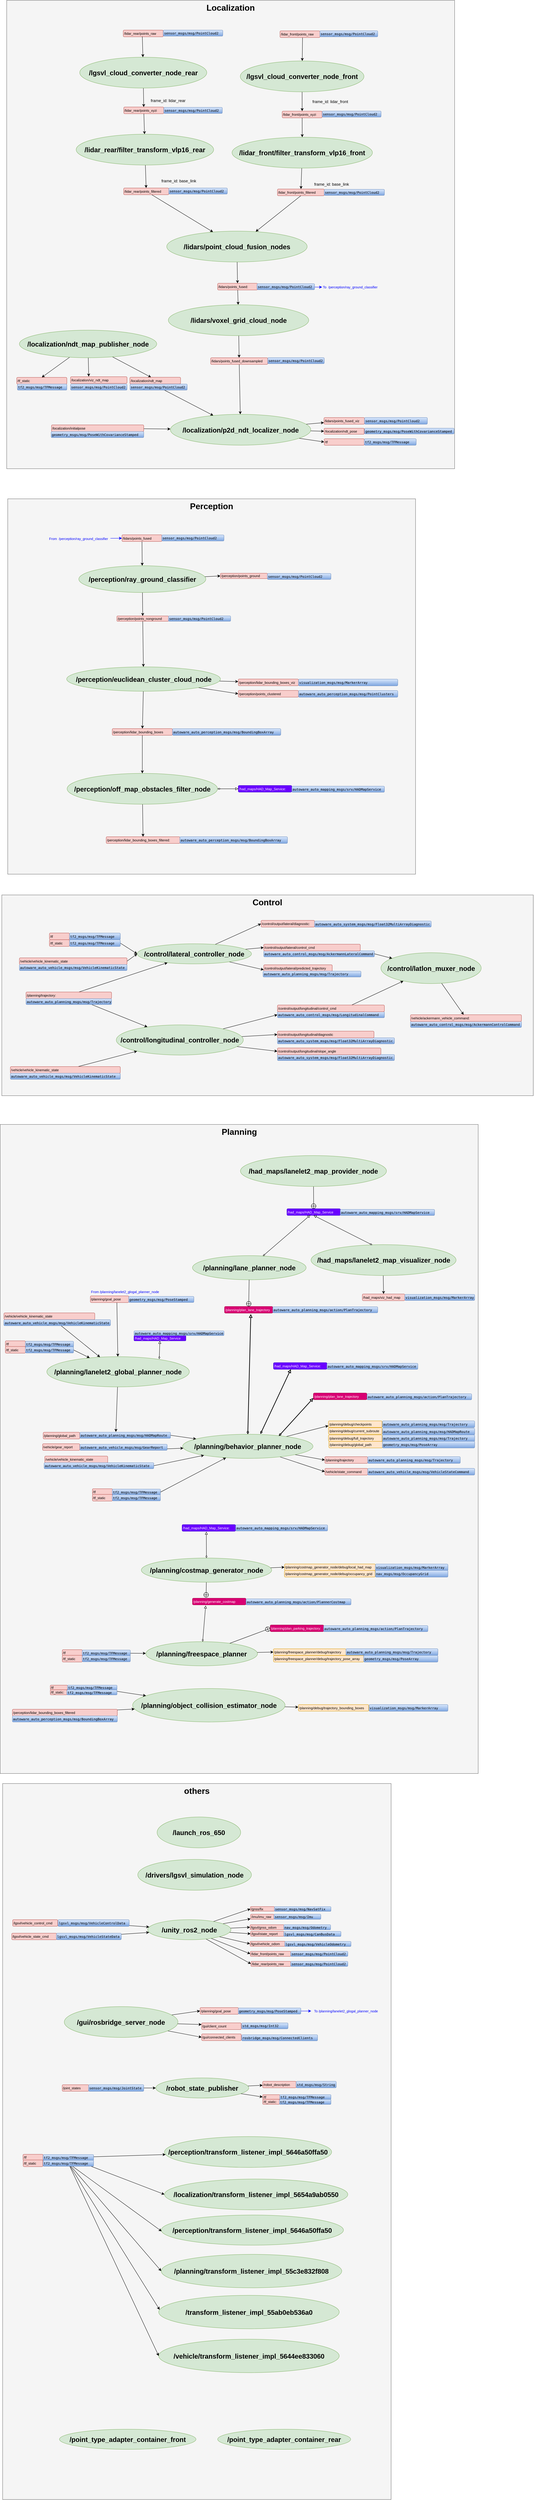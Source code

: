 <mxfile version="12.2.4" pages="1"><diagram id="OWrFrO1zhTjn5aDSgWpU" name="第 1 页"><mxGraphModel dx="2794" dy="3052" grid="1" gridSize="10" guides="1" tooltips="1" connect="1" arrows="1" fold="1" page="1" pageScale="1" pageWidth="300" pageHeight="700" math="0" shadow="0"><root><mxCell id="0"/><mxCell id="1" parent="0"/><mxCell id="wsK1XXzgjVTTk0eK4QVr-452" value="others" style="rounded=0;whiteSpace=wrap;html=1;align=center;fillColor=#f5f5f5;strokeColor=#666666;verticalAlign=top;fontStyle=1;fontSize=25;" parent="1" vertex="1"><mxGeometry x="-1762.14" y="2590" width="1162.14" height="2140" as="geometry"/></mxCell><mxCell id="wsK1XXzgjVTTk0eK4QVr-444" value="Planning" style="rounded=0;whiteSpace=wrap;html=1;align=center;fillColor=#f5f5f5;strokeColor=#666666;verticalAlign=top;fontStyle=1;fontSize=25;" parent="1" vertex="1"><mxGeometry x="-1769.49" y="620" width="1430" height="1940" as="geometry"/></mxCell><mxCell id="wsK1XXzgjVTTk0eK4QVr-443" value="Localization" style="rounded=0;whiteSpace=wrap;html=1;align=center;fillColor=#f5f5f5;strokeColor=#666666;verticalAlign=top;fontStyle=1;fontSize=25;" parent="1" vertex="1"><mxGeometry x="-1750" y="-2740" width="1340" height="1400" as="geometry"/></mxCell><mxCell id="wsK1XXzgjVTTk0eK4QVr-442" value="Perception" style="rounded=0;whiteSpace=wrap;html=1;align=center;fillColor=#f5f5f5;strokeColor=#666666;verticalAlign=top;fontStyle=1;fontSize=25;" parent="1" vertex="1"><mxGeometry x="-1746.89" y="-1250" width="1220" height="1121.9" as="geometry"/></mxCell><mxCell id="wsK1XXzgjVTTk0eK4QVr-432" value="Control" style="rounded=0;whiteSpace=wrap;html=1;align=center;fillColor=#f5f5f5;strokeColor=#666666;verticalAlign=top;fontStyle=1;fontSize=25;" parent="1" vertex="1"><mxGeometry x="-1764.64" y="-66" width="1590" height="600" as="geometry"/></mxCell><mxCell id="wsK1XXzgjVTTk0eK4QVr-21" style="edgeStyle=none;rounded=0;orthogonalLoop=1;jettySize=auto;html=1;align=left;entryX=0;entryY=0.5;entryDx=0;entryDy=0;" parent="1" source="wsK1XXzgjVTTk0eK4QVr-1" target="wsK1XXzgjVTTk0eK4QVr-15" edge="1"><mxGeometry relative="1" as="geometry"/></mxCell><mxCell id="wsK1XXzgjVTTk0eK4QVr-22" style="edgeStyle=none;rounded=0;orthogonalLoop=1;jettySize=auto;html=1;entryX=0;entryY=0.75;entryDx=0;entryDy=0;align=left;" parent="1" source="wsK1XXzgjVTTk0eK4QVr-1" target="wsK1XXzgjVTTk0eK4QVr-18" edge="1"><mxGeometry relative="1" as="geometry"/></mxCell><mxCell id="wsK1XXzgjVTTk0eK4QVr-49" style="edgeStyle=none;rounded=0;orthogonalLoop=1;jettySize=auto;html=1;entryX=0;entryY=0.5;entryDx=0;entryDy=0;align=left;" parent="1" source="wsK1XXzgjVTTk0eK4QVr-1" target="wsK1XXzgjVTTk0eK4QVr-16" edge="1"><mxGeometry relative="1" as="geometry"/></mxCell><mxCell id="wsK1XXzgjVTTk0eK4QVr-1" value="/control/lateral_controller_node" style="ellipse;whiteSpace=wrap;html=1;fontSize=20;fillColor=#d5e8d4;strokeColor=#82b366;fontStyle=1" parent="1" vertex="1"><mxGeometry x="-1359.64" y="80" width="342" height="60" as="geometry"/></mxCell><mxCell id="wsK1XXzgjVTTk0eK4QVr-30" style="edgeStyle=none;rounded=0;orthogonalLoop=1;jettySize=auto;html=1;" parent="1" source="wsK1XXzgjVTTk0eK4QVr-2" target="wsK1XXzgjVTTk0eK4QVr-29" edge="1"><mxGeometry relative="1" as="geometry"/></mxCell><mxCell id="wsK1XXzgjVTTk0eK4QVr-2" value="/control/latlon_muxer_node" style="ellipse;whiteSpace=wrap;html=1;fontSize=20;fillColor=#d5e8d4;strokeColor=#82b366;fontStyle=1" parent="1" vertex="1"><mxGeometry x="-630.46" y="106.64" width="300" height="92.19" as="geometry"/></mxCell><mxCell id="wsK1XXzgjVTTk0eK4QVr-38" style="edgeStyle=none;rounded=0;orthogonalLoop=1;jettySize=auto;html=1;entryX=0;entryY=0.5;entryDx=0;entryDy=0;" parent="1" source="wsK1XXzgjVTTk0eK4QVr-3" target="wsK1XXzgjVTTk0eK4QVr-24" edge="1"><mxGeometry relative="1" as="geometry"/></mxCell><mxCell id="wsK1XXzgjVTTk0eK4QVr-41" style="edgeStyle=none;rounded=0;orthogonalLoop=1;jettySize=auto;html=1;entryX=0;entryY=0.5;entryDx=0;entryDy=0;" parent="1" source="wsK1XXzgjVTTk0eK4QVr-3" target="wsK1XXzgjVTTk0eK4QVr-40" edge="1"><mxGeometry relative="1" as="geometry"/></mxCell><mxCell id="wsK1XXzgjVTTk0eK4QVr-44" style="edgeStyle=none;rounded=0;orthogonalLoop=1;jettySize=auto;html=1;entryX=0;entryY=0.5;entryDx=0;entryDy=0;" parent="1" source="wsK1XXzgjVTTk0eK4QVr-3" target="wsK1XXzgjVTTk0eK4QVr-43" edge="1"><mxGeometry relative="1" as="geometry"/></mxCell><mxCell id="wsK1XXzgjVTTk0eK4QVr-3" value="/control/longitudinal_controller_node" style="ellipse;whiteSpace=wrap;html=1;fontSize=20;fillColor=#d5e8d4;strokeColor=#82b366;fontStyle=1" parent="1" vertex="1"><mxGeometry x="-1422.14" y="322.39" width="380" height="90.18" as="geometry"/></mxCell><mxCell id="wsK1XXzgjVTTk0eK4QVr-5" style="rounded=0;orthogonalLoop=1;jettySize=auto;html=1;entryX=0;entryY=0.5;entryDx=0;entryDy=0;exitX=1;exitY=0.5;exitDx=0;exitDy=0;" parent="1" source="wsK1XXzgjVTTk0eK4QVr-4" target="wsK1XXzgjVTTk0eK4QVr-1" edge="1"><mxGeometry relative="1" as="geometry"><mxPoint x="-1480.14" y="105" as="targetPoint"/></mxGeometry></mxCell><mxCell id="wsK1XXzgjVTTk0eK4QVr-4" value="/vehicle/vehicle_kinematic_state" style="rounded=1;whiteSpace=wrap;html=1;fontSize=10;fillColor=#f8cecc;strokeColor=#b85450;align=left;" parent="1" vertex="1"><mxGeometry x="-1712" y="122" width="322" height="20" as="geometry"/></mxCell><mxCell id="wsK1XXzgjVTTk0eK4QVr-6" value="&lt;pre&gt;autoware_auto_vehicle_msgs/msg/VehicleKinematicState&lt;/pre&gt;" style="rounded=1;whiteSpace=wrap;html=1;fontSize=10;fillColor=#dae8fc;strokeColor=#6c8ebf;gradientColor=#7ea6e0;align=left;" parent="1" vertex="1"><mxGeometry x="-1712" y="142" width="322" height="18" as="geometry"/></mxCell><mxCell id="wsK1XXzgjVTTk0eK4QVr-7" value="/tf" style="rounded=1;whiteSpace=wrap;html=1;fontSize=10;fillColor=#f8cecc;strokeColor=#b85450;align=left;" parent="1" vertex="1"><mxGeometry x="-1622.14" y="47.81" width="60" height="20" as="geometry"/></mxCell><mxCell id="wsK1XXzgjVTTk0eK4QVr-8" value="/tf_static" style="rounded=1;whiteSpace=wrap;html=1;fontSize=10;fillColor=#f8cecc;strokeColor=#b85450;align=left;" parent="1" vertex="1"><mxGeometry x="-1622.14" y="67.81" width="60" height="20" as="geometry"/></mxCell><mxCell id="wsK1XXzgjVTTk0eK4QVr-369" style="edgeStyle=none;rounded=0;orthogonalLoop=1;jettySize=auto;html=1;startArrow=none;startFill=0;endArrow=classic;endFill=1;strokeWidth=1;align=left;exitX=1;exitY=0.5;exitDx=0;exitDy=0;entryX=0;entryY=0.5;entryDx=0;entryDy=0;" parent="1" source="wsK1XXzgjVTTk0eK4QVr-368" target="wsK1XXzgjVTTk0eK4QVr-1" edge="1"><mxGeometry relative="1" as="geometry"><mxPoint x="-1480.14" y="108" as="targetPoint"/></mxGeometry></mxCell><mxCell id="wsK1XXzgjVTTk0eK4QVr-10" value="&lt;pre&gt;tf2_msgs/msg/TFMessage&lt;/pre&gt;" style="rounded=1;whiteSpace=wrap;html=1;fontSize=10;fillColor=#dae8fc;strokeColor=#6c8ebf;gradientColor=#7ea6e0;align=left;" parent="1" vertex="1"><mxGeometry x="-1562" y="48" width="152" height="20" as="geometry"/></mxCell><mxCell id="wsK1XXzgjVTTk0eK4QVr-31" style="edgeStyle=none;rounded=0;orthogonalLoop=1;jettySize=auto;html=1;" parent="1" source="wsK1XXzgjVTTk0eK4QVr-11" target="wsK1XXzgjVTTk0eK4QVr-1" edge="1"><mxGeometry relative="1" as="geometry"/></mxCell><mxCell id="wsK1XXzgjVTTk0eK4QVr-34" style="edgeStyle=none;rounded=0;orthogonalLoop=1;jettySize=auto;html=1;" parent="1" source="wsK1XXzgjVTTk0eK4QVr-11" target="wsK1XXzgjVTTk0eK4QVr-3" edge="1"><mxGeometry relative="1" as="geometry"/></mxCell><mxCell id="wsK1XXzgjVTTk0eK4QVr-11" value="/planning/trajectory:" style="rounded=1;whiteSpace=wrap;html=1;fontSize=10;fillColor=#f8cecc;strokeColor=#b85450;align=left;" parent="1" vertex="1"><mxGeometry x="-1692.14" y="224.15" width="255.88" height="20" as="geometry"/></mxCell><mxCell id="wsK1XXzgjVTTk0eK4QVr-12" value="&lt;pre&gt;autoware_auto_planning_msgs/msg/Trajectory&lt;/pre&gt;" style="rounded=1;whiteSpace=wrap;html=1;fontSize=10;fillColor=#dae8fc;strokeColor=#6c8ebf;gradientColor=#7ea6e0;align=left;" parent="1" vertex="1"><mxGeometry x="-1692.14" y="244.15" width="255.88" height="17.5" as="geometry"/></mxCell><mxCell id="wsK1XXzgjVTTk0eK4QVr-14" value="&lt;pre&gt;autoware_auto_control_msgs/msg/AckermannLateralCommand&lt;/pre&gt;" style="rounded=1;whiteSpace=wrap;html=1;fontSize=10;fillColor=#dae8fc;strokeColor=#6c8ebf;gradientColor=#7ea6e0;align=left;" parent="1" vertex="1"><mxGeometry x="-981" y="101" width="331" height="18" as="geometry"/></mxCell><mxCell id="wsK1XXzgjVTTk0eK4QVr-23" style="edgeStyle=none;rounded=0;orthogonalLoop=1;jettySize=auto;html=1;exitX=1;exitY=0.5;exitDx=0;exitDy=0;" parent="1" source="wsK1XXzgjVTTk0eK4QVr-14" target="wsK1XXzgjVTTk0eK4QVr-2" edge="1"><mxGeometry relative="1" as="geometry"/></mxCell><mxCell id="wsK1XXzgjVTTk0eK4QVr-15" value="/control/output/lateral/control_cmd" style="rounded=1;whiteSpace=wrap;html=1;fontSize=10;fillColor=#f8cecc;strokeColor=#b85450;align=left;" parent="1" vertex="1"><mxGeometry x="-980.97" y="81.25" width="288.83" height="20" as="geometry"/></mxCell><mxCell id="wsK1XXzgjVTTk0eK4QVr-16" value="/control/output/lateral/diagnostic:" style="rounded=1;whiteSpace=wrap;html=1;fontSize=10;fillColor=#f8cecc;strokeColor=#b85450;align=left;" parent="1" vertex="1"><mxGeometry x="-989.02" y="10.0" width="160" height="20" as="geometry"/></mxCell><mxCell id="wsK1XXzgjVTTk0eK4QVr-17" value="&lt;pre&gt;autoware_auto_system_msgs/msg/Float32MultiArrayDiagnostic&lt;/pre&gt;" style="rounded=1;whiteSpace=wrap;html=1;fontSize=10;fillColor=#dae8fc;strokeColor=#6c8ebf;gradientColor=#7ea6e0;align=left;" parent="1" vertex="1"><mxGeometry x="-829" y="12" width="349" height="18" as="geometry"/></mxCell><mxCell id="wsK1XXzgjVTTk0eK4QVr-18" value="/control/output/lateral/predicted_trajectory" style="rounded=1;whiteSpace=wrap;html=1;fontSize=10;fillColor=#f8cecc;strokeColor=#b85450;align=left;" parent="1" vertex="1"><mxGeometry x="-980.97" y="142.73" width="204.83" height="20" as="geometry"/></mxCell><mxCell id="wsK1XXzgjVTTk0eK4QVr-20" value="&lt;pre&gt;autoware_auto_planning_msgs/msg/Trajectory&lt;/pre&gt;" style="rounded=1;whiteSpace=wrap;html=1;fontSize=10;fillColor=#dae8fc;strokeColor=#6c8ebf;gradientColor=#7ea6e0;align=left;" parent="1" vertex="1"><mxGeometry x="-983.03" y="161.73" width="292.94" height="17.5" as="geometry"/></mxCell><mxCell id="wsK1XXzgjVTTk0eK4QVr-26" style="edgeStyle=none;rounded=0;orthogonalLoop=1;jettySize=auto;html=1;" parent="1" source="wsK1XXzgjVTTk0eK4QVr-24" target="wsK1XXzgjVTTk0eK4QVr-2" edge="1"><mxGeometry relative="1" as="geometry"/></mxCell><mxCell id="wsK1XXzgjVTTk0eK4QVr-24" value="&lt;pre&gt;autoware_auto_control_msgs/msg/LongitudinalCommand&lt;/pre&gt;" style="rounded=1;whiteSpace=wrap;html=1;fontSize=10;fillColor=#dae8fc;strokeColor=#6c8ebf;gradientColor=#7ea6e0;align=left;" parent="1" vertex="1"><mxGeometry x="-940" y="283" width="320" height="18" as="geometry"/></mxCell><mxCell id="wsK1XXzgjVTTk0eK4QVr-25" value="/control/output/longitudinal/control_cmd" style="rounded=1;whiteSpace=wrap;html=1;fontSize=10;fillColor=#f8cecc;strokeColor=#b85450;align=left;" parent="1" vertex="1"><mxGeometry x="-940" y="263" width="320" height="20" as="geometry"/></mxCell><mxCell id="wsK1XXzgjVTTk0eK4QVr-28" value="&lt;pre&gt;autoware_auto_control_msgs/msg/AckermannControlCommand&lt;/pre&gt;" style="rounded=1;whiteSpace=wrap;html=1;fontSize=10;fillColor=#dae8fc;strokeColor=#6c8ebf;gradientColor=#7ea6e0;align=left;" parent="1" vertex="1"><mxGeometry x="-542" y="312" width="332" height="18" as="geometry"/></mxCell><mxCell id="wsK1XXzgjVTTk0eK4QVr-29" value="/vehicle/ackermann_vehicle_command:" style="rounded=1;whiteSpace=wrap;html=1;fontSize=10;fillColor=#f8cecc;strokeColor=#b85450;align=left;" parent="1" vertex="1"><mxGeometry x="-542" y="292" width="332" height="20" as="geometry"/></mxCell><mxCell id="wsK1XXzgjVTTk0eK4QVr-37" style="edgeStyle=none;rounded=0;orthogonalLoop=1;jettySize=auto;html=1;" parent="1" source="wsK1XXzgjVTTk0eK4QVr-35" target="wsK1XXzgjVTTk0eK4QVr-3" edge="1"><mxGeometry relative="1" as="geometry"><mxPoint x="-1399.025" y="503.059" as="targetPoint"/></mxGeometry></mxCell><mxCell id="wsK1XXzgjVTTk0eK4QVr-35" value="/vehicle/vehicle_kinematic_state" style="rounded=1;whiteSpace=wrap;html=1;fontSize=10;fillColor=#f8cecc;strokeColor=#b85450;align=left;" parent="1" vertex="1"><mxGeometry x="-1739" y="447" width="329" height="20" as="geometry"/></mxCell><mxCell id="wsK1XXzgjVTTk0eK4QVr-36" value="&lt;pre&gt;autoware_auto_vehicle_msgs/msg/VehicleKinematicState&lt;/pre&gt;" style="rounded=1;whiteSpace=wrap;html=1;fontSize=10;fillColor=#dae8fc;strokeColor=#6c8ebf;gradientColor=#7ea6e0;align=left;" parent="1" vertex="1"><mxGeometry x="-1739" y="467" width="329" height="18" as="geometry"/></mxCell><mxCell id="wsK1XXzgjVTTk0eK4QVr-39" value="&lt;pre&gt;autoware_auto_system_msgs/msg/Float32MultiArrayDiagnostic&lt;/pre&gt;" style="rounded=1;whiteSpace=wrap;html=1;fontSize=10;fillColor=#dae8fc;strokeColor=#6c8ebf;gradientColor=#7ea6e0;align=left;" parent="1" vertex="1"><mxGeometry x="-940" y="361" width="350" height="18" as="geometry"/></mxCell><mxCell id="wsK1XXzgjVTTk0eK4QVr-40" value="/control/output/longitudinal/diagnostic" style="rounded=1;whiteSpace=wrap;html=1;fontSize=10;fillColor=#f8cecc;strokeColor=#b85450;align=left;" parent="1" vertex="1"><mxGeometry x="-940.02" y="341.16" width="288.83" height="20" as="geometry"/></mxCell><mxCell id="wsK1XXzgjVTTk0eK4QVr-42" value="&lt;pre&gt;autoware_auto_system_msgs/msg/Float32MultiArrayDiagnostic&lt;/pre&gt;" style="rounded=1;whiteSpace=wrap;html=1;fontSize=10;fillColor=#dae8fc;strokeColor=#6c8ebf;gradientColor=#7ea6e0;align=left;" parent="1" vertex="1"><mxGeometry x="-940" y="411" width="350" height="18" as="geometry"/></mxCell><mxCell id="wsK1XXzgjVTTk0eK4QVr-43" value="/control/output/longitudinal/slope_angle" style="rounded=1;whiteSpace=wrap;html=1;fontSize=10;fillColor=#f8cecc;strokeColor=#b85450;align=left;" parent="1" vertex="1"><mxGeometry x="-940.01" y="391.33" width="309.55" height="20" as="geometry"/></mxCell><mxCell id="wsK1XXzgjVTTk0eK4QVr-50" value="/drivers/lgsvl_simulation_node" style="ellipse;whiteSpace=wrap;html=1;fontSize=20;fillColor=#d5e8d4;strokeColor=#82b366;fontStyle=1" parent="1" vertex="1"><mxGeometry x="-1357.81" y="2816.73" width="340" height="92.19" as="geometry"/></mxCell><mxCell id="wsK1XXzgjVTTk0eK4QVr-58" style="edgeStyle=none;rounded=0;orthogonalLoop=1;jettySize=auto;html=1;align=left;entryX=0;entryY=0.25;entryDx=0;entryDy=0;" parent="1" source="wsK1XXzgjVTTk0eK4QVr-51" target="wsK1XXzgjVTTk0eK4QVr-52" edge="1"><mxGeometry relative="1" as="geometry"/></mxCell><mxCell id="wsK1XXzgjVTTk0eK4QVr-59" style="edgeStyle=none;rounded=0;orthogonalLoop=1;jettySize=auto;html=1;align=left;entryX=0;entryY=0.5;entryDx=0;entryDy=0;" parent="1" source="wsK1XXzgjVTTk0eK4QVr-51" target="wsK1XXzgjVTTk0eK4QVr-54" edge="1"><mxGeometry relative="1" as="geometry"/></mxCell><mxCell id="wsK1XXzgjVTTk0eK4QVr-60" style="edgeStyle=none;rounded=0;orthogonalLoop=1;jettySize=auto;html=1;entryX=0;entryY=0.5;entryDx=0;entryDy=0;align=left;" parent="1" source="wsK1XXzgjVTTk0eK4QVr-51" target="wsK1XXzgjVTTk0eK4QVr-278" edge="1"><mxGeometry relative="1" as="geometry"/></mxCell><mxCell id="wsK1XXzgjVTTk0eK4QVr-51" value="/gui/rosbridge_server_node" style="ellipse;whiteSpace=wrap;html=1;fontSize=20;fillColor=#d5e8d4;strokeColor=#82b366;fontStyle=1" parent="1" vertex="1"><mxGeometry x="-1577.69" y="3256.73" width="340" height="92.19" as="geometry"/></mxCell><mxCell id="wsK1XXzgjVTTk0eK4QVr-52" value="/gui/client_count" style="rounded=1;whiteSpace=wrap;html=1;fontSize=10;fillColor=#f8cecc;strokeColor=#b85450;align=left;" parent="1" vertex="1"><mxGeometry x="-1166.7" y="3305.39" width="118.25" height="20" as="geometry"/></mxCell><mxCell id="wsK1XXzgjVTTk0eK4QVr-53" value="&lt;pre&gt;std_msgs/msg/Int32&lt;/pre&gt;" style="rounded=1;whiteSpace=wrap;html=1;fontSize=10;fillColor=#dae8fc;strokeColor=#6c8ebf;gradientColor=#7ea6e0;align=left;" parent="1" vertex="1"><mxGeometry x="-1047.13" y="3305.64" width="138.68" height="17.5" as="geometry"/></mxCell><mxCell id="wsK1XXzgjVTTk0eK4QVr-54" value="/gui/connected_clients" style="rounded=1;whiteSpace=wrap;html=1;fontSize=10;fillColor=#f8cecc;strokeColor=#b85450;align=left;" parent="1" vertex="1"><mxGeometry x="-1166.7" y="3338.37" width="118.39" height="20" as="geometry"/></mxCell><mxCell id="wsK1XXzgjVTTk0eK4QVr-55" value="&lt;pre&gt;rosbridge_msgs/msg/ConnectedClients&lt;/pre&gt;" style="rounded=1;whiteSpace=wrap;html=1;fontSize=10;fillColor=#dae8fc;strokeColor=#6c8ebf;gradientColor=#7ea6e0;align=left;" parent="1" vertex="1"><mxGeometry x="-1047" y="3341" width="227" height="18" as="geometry"/></mxCell><mxCell id="wsK1XXzgjVTTk0eK4QVr-63" style="edgeStyle=none;rounded=0;orthogonalLoop=1;jettySize=auto;html=1;align=left;endArrow=circlePlus;endFill=0;" parent="1" source="wsK1XXzgjVTTk0eK4QVr-61" target="wsK1XXzgjVTTk0eK4QVr-62" edge="1"><mxGeometry relative="1" as="geometry"/></mxCell><mxCell id="wsK1XXzgjVTTk0eK4QVr-61" value="/had_maps/lanelet2_map_provider_node" style="ellipse;whiteSpace=wrap;html=1;fontSize=20;fillColor=#d5e8d4;strokeColor=#82b366;fontStyle=1" parent="1" vertex="1"><mxGeometry x="-1050.68" y="713.04" width="436.83" height="92.19" as="geometry"/></mxCell><mxCell id="wsK1XXzgjVTTk0eK4QVr-62" value="/had_maps/HAD_Map_Service" style="rounded=1;whiteSpace=wrap;html=1;fontSize=10;fillColor=#6a00ff;strokeColor=#3700CC;align=left;fontColor=#ffffff;" parent="1" vertex="1"><mxGeometry x="-911.61" y="871.9" width="159.93" height="20" as="geometry"/></mxCell><mxCell id="wsK1XXzgjVTTk0eK4QVr-64" value="&lt;pre&gt;autoware_auto_mapping_msgs/srv/HADMapService&lt;/pre&gt;" style="rounded=1;whiteSpace=wrap;html=1;fontSize=10;fillColor=#dae8fc;strokeColor=#6c8ebf;gradientColor=#7ea6e0;align=left;" parent="1" vertex="1"><mxGeometry x="-752" y="874" width="282" height="18" as="geometry"/></mxCell><mxCell id="wsK1XXzgjVTTk0eK4QVr-69" style="edgeStyle=none;rounded=0;orthogonalLoop=1;jettySize=auto;html=1;endArrow=classic;endFill=1;align=left;" parent="1" source="wsK1XXzgjVTTk0eK4QVr-65" target="wsK1XXzgjVTTk0eK4QVr-67" edge="1"><mxGeometry relative="1" as="geometry"/></mxCell><mxCell id="wsK1XXzgjVTTk0eK4QVr-65" value="/had_maps/lanelet2_map_visualizer_node" style="ellipse;whiteSpace=wrap;html=1;fontSize=20;fillColor=#d5e8d4;strokeColor=#82b366;fontStyle=1" parent="1" vertex="1"><mxGeometry x="-839.49" y="979.3" width="433.86" height="92.19" as="geometry"/></mxCell><mxCell id="wsK1XXzgjVTTk0eK4QVr-67" value="/had_maps/viz_had_map" style="rounded=1;whiteSpace=wrap;html=1;fontSize=10;fillColor=#f8cecc;strokeColor=#b85450;align=left;" parent="1" vertex="1"><mxGeometry x="-686.07" y="1126.69" width="127.02" height="20" as="geometry"/></mxCell><mxCell id="wsK1XXzgjVTTk0eK4QVr-68" value="&lt;pre&gt;visualization_msgs/msg/MarkerArray&lt;/pre&gt;" style="rounded=1;whiteSpace=wrap;html=1;fontSize=10;fillColor=#dae8fc;strokeColor=#6c8ebf;gradientColor=#7ea6e0;align=left;" parent="1" vertex="1"><mxGeometry x="-559" y="1128" width="209" height="18" as="geometry"/></mxCell><mxCell id="wsK1XXzgjVTTk0eK4QVr-71" value="/launch_ros_650" style="ellipse;whiteSpace=wrap;html=1;fontSize=20;fillColor=#d5e8d4;strokeColor=#82b366;fontStyle=1" parent="1" vertex="1"><mxGeometry x="-1300" y="2690" width="250" height="92.19" as="geometry"/></mxCell><mxCell id="wsK1XXzgjVTTk0eK4QVr-79" style="edgeStyle=none;rounded=0;orthogonalLoop=1;jettySize=auto;html=1;entryX=0.5;entryY=0;entryDx=0;entryDy=0;endArrow=classic;endFill=1;align=left;" parent="1" source="wsK1XXzgjVTTk0eK4QVr-72" target="wsK1XXzgjVTTk0eK4QVr-77" edge="1"><mxGeometry relative="1" as="geometry"/></mxCell><mxCell id="wsK1XXzgjVTTk0eK4QVr-72" value="/lgsvl_cloud_converter_node_front" style="ellipse;whiteSpace=wrap;html=1;fontSize=20;fillColor=#d5e8d4;strokeColor=#82b366;fontStyle=1" parent="1" vertex="1"><mxGeometry x="-1051.18" y="-2558.75" width="370" height="92.19" as="geometry"/></mxCell><mxCell id="wsK1XXzgjVTTk0eK4QVr-73" value="/lidar_front/points_raw" style="rounded=1;whiteSpace=wrap;html=1;fontSize=10;fillColor=#f8cecc;strokeColor=#b85450;align=left;" parent="1" vertex="1"><mxGeometry x="-932.38" y="-2648.75" width="119.52" height="20" as="geometry"/></mxCell><mxCell id="wsK1XXzgjVTTk0eK4QVr-76" style="edgeStyle=none;rounded=0;orthogonalLoop=1;jettySize=auto;html=1;endArrow=classic;endFill=1;align=left;exitX=0.564;exitY=1.012;exitDx=0;exitDy=0;exitPerimeter=0;" parent="1" source="wsK1XXzgjVTTk0eK4QVr-73" target="wsK1XXzgjVTTk0eK4QVr-72" edge="1"><mxGeometry relative="1" as="geometry"/></mxCell><mxCell id="wsK1XXzgjVTTk0eK4QVr-74" value="&lt;pre&gt;sensor_msgs/msg/PointCloud2&lt;/pre&gt;" style="rounded=1;whiteSpace=wrap;html=1;fontSize=10;fillColor=#dae8fc;strokeColor=#6c8ebf;gradientColor=#7ea6e0;align=left;" parent="1" vertex="1"><mxGeometry x="-813" y="-2649" width="173" height="18" as="geometry"/></mxCell><mxCell id="wsK1XXzgjVTTk0eK4QVr-77" value="/lidar_front/points_xyzi" style="rounded=1;whiteSpace=wrap;html=1;fontSize=10;fillColor=#f8cecc;strokeColor=#b85450;align=left;" parent="1" vertex="1"><mxGeometry x="-925.84" y="-2408.75" width="119.52" height="20" as="geometry"/></mxCell><mxCell id="wsK1XXzgjVTTk0eK4QVr-88" style="edgeStyle=none;rounded=0;orthogonalLoop=1;jettySize=auto;html=1;endArrow=classic;endFill=1;align=left;exitX=0.5;exitY=1;exitDx=0;exitDy=0;" parent="1" source="wsK1XXzgjVTTk0eK4QVr-77" target="wsK1XXzgjVTTk0eK4QVr-87" edge="1"><mxGeometry relative="1" as="geometry"/></mxCell><mxCell id="wsK1XXzgjVTTk0eK4QVr-78" value="&lt;pre&gt;sensor_msgs/msg/PointCloud2&lt;/pre&gt;" style="rounded=1;whiteSpace=wrap;html=1;fontSize=10;fillColor=#dae8fc;strokeColor=#6c8ebf;gradientColor=#7ea6e0;align=left;" parent="1" vertex="1"><mxGeometry x="-806" y="-2409" width="176" height="18" as="geometry"/></mxCell><mxCell id="wsK1XXzgjVTTk0eK4QVr-430" style="edgeStyle=none;rounded=0;orthogonalLoop=1;jettySize=auto;html=1;startArrow=none;startFill=0;endArrow=classic;endFill=1;strokeWidth=1;align=left;" parent="1" source="wsK1XXzgjVTTk0eK4QVr-80" target="wsK1XXzgjVTTk0eK4QVr-84" edge="1"><mxGeometry relative="1" as="geometry"/></mxCell><mxCell id="wsK1XXzgjVTTk0eK4QVr-80" value="/lgsvl_cloud_converter_node_rear" style="ellipse;whiteSpace=wrap;html=1;fontSize=20;fillColor=#d5e8d4;strokeColor=#82b366;fontStyle=1" parent="1" vertex="1"><mxGeometry x="-1531.43" y="-2570.03" width="380" height="92.19" as="geometry"/></mxCell><mxCell id="wsK1XXzgjVTTk0eK4QVr-81" value="/lidar_rear/points_raw" style="rounded=1;whiteSpace=wrap;html=1;fontSize=10;fillColor=#f8cecc;strokeColor=#b85450;align=left;" parent="1" vertex="1"><mxGeometry x="-1401.25" y="-2651" width="119.52" height="20" as="geometry"/></mxCell><mxCell id="wsK1XXzgjVTTk0eK4QVr-82" style="edgeStyle=none;rounded=0;orthogonalLoop=1;jettySize=auto;html=1;endArrow=classic;endFill=1;align=left;exitX=0.477;exitY=0.948;exitDx=0;exitDy=0;exitPerimeter=0;" parent="1" source="wsK1XXzgjVTTk0eK4QVr-81" target="wsK1XXzgjVTTk0eK4QVr-80" edge="1"><mxGeometry relative="1" as="geometry"><mxPoint x="-1323.15" y="-2566.53" as="targetPoint"/></mxGeometry></mxCell><mxCell id="wsK1XXzgjVTTk0eK4QVr-83" value="&lt;pre&gt;sensor_msgs/msg/PointCloud2&lt;/pre&gt;" style="rounded=1;whiteSpace=wrap;html=1;fontSize=10;fillColor=#dae8fc;strokeColor=#6c8ebf;gradientColor=#7ea6e0;align=left;" parent="1" vertex="1"><mxGeometry x="-1281.5" y="-2651" width="178" height="18" as="geometry"/></mxCell><mxCell id="wsK1XXzgjVTTk0eK4QVr-84" value="/lidar_rear/points_xyzi" style="rounded=1;whiteSpace=wrap;html=1;fontSize=10;fillColor=#f8cecc;strokeColor=#b85450;align=left;" parent="1" vertex="1"><mxGeometry x="-1399.69" y="-2421.12" width="119.52" height="20" as="geometry"/></mxCell><mxCell id="wsK1XXzgjVTTk0eK4QVr-96" style="edgeStyle=none;rounded=0;orthogonalLoop=1;jettySize=auto;html=1;endArrow=classic;endFill=1;align=left;" parent="1" source="wsK1XXzgjVTTk0eK4QVr-84" target="wsK1XXzgjVTTk0eK4QVr-93" edge="1"><mxGeometry relative="1" as="geometry"/></mxCell><mxCell id="wsK1XXzgjVTTk0eK4QVr-85" value="&lt;pre&gt;sensor_msgs/msg/PointCloud2&lt;/pre&gt;" style="rounded=1;whiteSpace=wrap;html=1;fontSize=10;fillColor=#dae8fc;strokeColor=#6c8ebf;gradientColor=#7ea6e0;align=left;" parent="1" vertex="1"><mxGeometry x="-1280" y="-2420" width="175" height="18" as="geometry"/></mxCell><mxCell id="wsK1XXzgjVTTk0eK4QVr-91" style="edgeStyle=none;rounded=0;orthogonalLoop=1;jettySize=auto;html=1;endArrow=classic;endFill=1;align=left;" parent="1" source="wsK1XXzgjVTTk0eK4QVr-87" target="wsK1XXzgjVTTk0eK4QVr-89" edge="1"><mxGeometry relative="1" as="geometry"/></mxCell><mxCell id="wsK1XXzgjVTTk0eK4QVr-87" value="/lidar_front/filter_transform_vlp16_front" style="ellipse;whiteSpace=wrap;html=1;fontSize=20;fillColor=#d5e8d4;strokeColor=#82b366;fontStyle=1" parent="1" vertex="1"><mxGeometry x="-1075.84" y="-2330.84" width="420" height="92.19" as="geometry"/></mxCell><mxCell id="wsK1XXzgjVTTk0eK4QVr-89" value="/lidar_front/points_filtered" style="rounded=1;whiteSpace=wrap;html=1;fontSize=10;fillColor=#f8cecc;strokeColor=#b85450;align=left;" parent="1" vertex="1"><mxGeometry x="-940" y="-2176" width="140" height="20" as="geometry"/></mxCell><mxCell id="wsK1XXzgjVTTk0eK4QVr-100" style="edgeStyle=none;rounded=0;orthogonalLoop=1;jettySize=auto;html=1;endArrow=classic;endFill=1;align=left;exitX=0.5;exitY=1;exitDx=0;exitDy=0;" parent="1" source="wsK1XXzgjVTTk0eK4QVr-89" target="wsK1XXzgjVTTk0eK4QVr-97" edge="1"><mxGeometry relative="1" as="geometry"/></mxCell><mxCell id="wsK1XXzgjVTTk0eK4QVr-90" value="&lt;pre&gt;sensor_msgs/msg/PointCloud2&lt;/pre&gt;" style="rounded=1;whiteSpace=wrap;html=1;fontSize=10;fillColor=#dae8fc;strokeColor=#6c8ebf;gradientColor=#7ea6e0;align=left;" parent="1" vertex="1"><mxGeometry x="-800" y="-2175" width="180" height="18" as="geometry"/></mxCell><mxCell id="wsK1XXzgjVTTk0eK4QVr-92" style="edgeStyle=none;rounded=0;orthogonalLoop=1;jettySize=auto;html=1;endArrow=classic;endFill=1;align=left;" parent="1" source="wsK1XXzgjVTTk0eK4QVr-93" target="wsK1XXzgjVTTk0eK4QVr-94" edge="1"><mxGeometry relative="1" as="geometry"><mxPoint x="-1464.2" y="-2155.945" as="sourcePoint"/></mxGeometry></mxCell><mxCell id="wsK1XXzgjVTTk0eK4QVr-93" value="/lidar_rear/filter_transform_vlp16_rear" style="ellipse;whiteSpace=wrap;html=1;fontSize=20;fillColor=#d5e8d4;strokeColor=#82b366;fontStyle=1" parent="1" vertex="1"><mxGeometry x="-1542.15" y="-2339.86" width="411.32" height="92.19" as="geometry"/></mxCell><mxCell id="wsK1XXzgjVTTk0eK4QVr-94" value="/lidar_rear/points_filtered" style="rounded=1;whiteSpace=wrap;html=1;fontSize=10;fillColor=#f8cecc;strokeColor=#b85450;align=left;" parent="1" vertex="1"><mxGeometry x="-1400" y="-2179" width="135" height="20" as="geometry"/></mxCell><mxCell id="wsK1XXzgjVTTk0eK4QVr-101" style="edgeStyle=none;rounded=0;orthogonalLoop=1;jettySize=auto;html=1;endArrow=classic;endFill=1;align=left;" parent="1" source="wsK1XXzgjVTTk0eK4QVr-94" target="wsK1XXzgjVTTk0eK4QVr-97" edge="1"><mxGeometry relative="1" as="geometry"/></mxCell><mxCell id="wsK1XXzgjVTTk0eK4QVr-95" value="&lt;pre&gt;sensor_msgs/msg/PointCloud2&lt;/pre&gt;" style="rounded=1;whiteSpace=wrap;html=1;fontSize=10;fillColor=#dae8fc;strokeColor=#6c8ebf;gradientColor=#7ea6e0;align=left;" parent="1" vertex="1"><mxGeometry x="-1265" y="-2179" width="175" height="18" as="geometry"/></mxCell><mxCell id="wsK1XXzgjVTTk0eK4QVr-108" style="edgeStyle=none;rounded=0;orthogonalLoop=1;jettySize=auto;html=1;endArrow=classic;endFill=1;align=left;" parent="1" source="wsK1XXzgjVTTk0eK4QVr-97" target="wsK1XXzgjVTTk0eK4QVr-98" edge="1"><mxGeometry relative="1" as="geometry"/></mxCell><mxCell id="wsK1XXzgjVTTk0eK4QVr-97" value="/lidars/point_cloud_fusion_nodes" style="ellipse;whiteSpace=wrap;html=1;fontSize=20;fillColor=#d5e8d4;strokeColor=#82b366;fontStyle=1" parent="1" vertex="1"><mxGeometry x="-1271.15" y="-2050.14" width="420" height="92.19" as="geometry"/></mxCell><mxCell id="wsK1XXzgjVTTk0eK4QVr-109" style="edgeStyle=none;rounded=0;orthogonalLoop=1;jettySize=auto;html=1;endArrow=classic;endFill=1;align=left;" parent="1" source="wsK1XXzgjVTTk0eK4QVr-98" target="wsK1XXzgjVTTk0eK4QVr-103" edge="1"><mxGeometry relative="1" as="geometry"/></mxCell><mxCell id="wsK1XXzgjVTTk0eK4QVr-98" value="/lidars/points_fused:" style="rounded=1;whiteSpace=wrap;html=1;fontSize=10;fillColor=#f8cecc;strokeColor=#b85450;align=left;" parent="1" vertex="1"><mxGeometry x="-1119.0" y="-1894.19" width="119.52" height="20" as="geometry"/></mxCell><mxCell id="wsK1XXzgjVTTk0eK4QVr-433" style="edgeStyle=none;rounded=0;orthogonalLoop=1;jettySize=auto;html=1;fontSize=17;fontColor=#000000;startArrow=none;startFill=0;endArrow=classic;endFill=1;strokeWidth=1;align=left;entryX=0;entryY=0.5;entryDx=0;entryDy=0;strokeColor=#0000FF;" parent="1" source="wsK1XXzgjVTTk0eK4QVr-99" target="wsK1XXzgjVTTk0eK4QVr-434" edge="1"><mxGeometry relative="1" as="geometry"><mxPoint x="-721.15" y="-1916.53" as="targetPoint"/></mxGeometry></mxCell><mxCell id="wsK1XXzgjVTTk0eK4QVr-99" value="&lt;pre&gt;sensor_msgs/msg/PointCloud2&lt;/pre&gt;" style="rounded=1;whiteSpace=wrap;html=1;fontSize=10;fillColor=#dae8fc;strokeColor=#6c8ebf;gradientColor=#7ea6e0;align=left;" parent="1" vertex="1"><mxGeometry x="-1001" y="-1893" width="172" height="18" as="geometry"/></mxCell><mxCell id="wsK1XXzgjVTTk0eK4QVr-107" style="edgeStyle=none;rounded=0;orthogonalLoop=1;jettySize=auto;html=1;endArrow=classic;endFill=1;align=left;" parent="1" source="wsK1XXzgjVTTk0eK4QVr-103" target="wsK1XXzgjVTTk0eK4QVr-105" edge="1"><mxGeometry relative="1" as="geometry"/></mxCell><mxCell id="wsK1XXzgjVTTk0eK4QVr-103" value="/lidars/voxel_grid_cloud_node" style="ellipse;whiteSpace=wrap;html=1;fontSize=20;fillColor=#d5e8d4;strokeColor=#82b366;fontStyle=1" parent="1" vertex="1"><mxGeometry x="-1266.4" y="-1829.95" width="420" height="92.19" as="geometry"/></mxCell><mxCell id="wsK1XXzgjVTTk0eK4QVr-121" style="edgeStyle=none;rounded=0;orthogonalLoop=1;jettySize=auto;html=1;endArrow=classic;endFill=1;align=left;" parent="1" source="wsK1XXzgjVTTk0eK4QVr-105" target="wsK1XXzgjVTTk0eK4QVr-120" edge="1"><mxGeometry relative="1" as="geometry"/></mxCell><mxCell id="wsK1XXzgjVTTk0eK4QVr-105" value="/lidars/points_fused_downsampled" style="rounded=1;whiteSpace=wrap;html=1;fontSize=10;fillColor=#f8cecc;strokeColor=#b85450;align=left;" parent="1" vertex="1"><mxGeometry x="-1139.83" y="-1671.74" width="170.67" height="20" as="geometry"/></mxCell><mxCell id="wsK1XXzgjVTTk0eK4QVr-106" value="&lt;pre&gt;sensor_msgs/msg/PointCloud2&lt;/pre&gt;" style="rounded=1;whiteSpace=wrap;html=1;fontSize=10;fillColor=#dae8fc;strokeColor=#6c8ebf;gradientColor=#7ea6e0;align=left;" parent="1" vertex="1"><mxGeometry x="-969" y="-1672" width="169" height="18" as="geometry"/></mxCell><mxCell id="wsK1XXzgjVTTk0eK4QVr-117" style="edgeStyle=none;rounded=0;orthogonalLoop=1;jettySize=auto;html=1;endArrow=classic;endFill=1;align=left;entryX=0.419;entryY=0.012;entryDx=0;entryDy=0;entryPerimeter=0;" parent="1" source="wsK1XXzgjVTTk0eK4QVr-110" target="wsK1XXzgjVTTk0eK4QVr-111" edge="1"><mxGeometry relative="1" as="geometry"/></mxCell><mxCell id="wsK1XXzgjVTTk0eK4QVr-118" style="edgeStyle=none;rounded=0;orthogonalLoop=1;jettySize=auto;html=1;entryX=0.322;entryY=-0.021;entryDx=0;entryDy=0;endArrow=classic;endFill=1;align=left;entryPerimeter=0;" parent="1" source="wsK1XXzgjVTTk0eK4QVr-110" target="wsK1XXzgjVTTk0eK4QVr-113" edge="1"><mxGeometry relative="1" as="geometry"/></mxCell><mxCell id="wsK1XXzgjVTTk0eK4QVr-119" style="edgeStyle=none;rounded=0;orthogonalLoop=1;jettySize=auto;html=1;entryX=0.5;entryY=0;entryDx=0;entryDy=0;endArrow=classic;endFill=1;align=left;" parent="1" source="wsK1XXzgjVTTk0eK4QVr-110" target="wsK1XXzgjVTTk0eK4QVr-115" edge="1"><mxGeometry relative="1" as="geometry"/></mxCell><mxCell id="wsK1XXzgjVTTk0eK4QVr-110" value="/localization/ndt_map_publisher_node" style="ellipse;whiteSpace=wrap;html=1;fontSize=20;fillColor=#d5e8d4;strokeColor=#82b366;fontStyle=1" parent="1" vertex="1"><mxGeometry x="-1711.98" y="-1754.1" width="410.84" height="82.36" as="geometry"/></mxCell><mxCell id="wsK1XXzgjVTTk0eK4QVr-111" value="/localization/ndt_map" style="rounded=1;whiteSpace=wrap;html=1;fontSize=10;fillColor=#f8cecc;strokeColor=#b85450;align=left;" parent="1" vertex="1"><mxGeometry x="-1381.5" y="-1613.4" width="151.73" height="20" as="geometry"/></mxCell><mxCell id="wsK1XXzgjVTTk0eK4QVr-125" style="edgeStyle=none;rounded=0;orthogonalLoop=1;jettySize=auto;html=1;endArrow=classic;endFill=1;align=left;" parent="1" source="wsK1XXzgjVTTk0eK4QVr-112" target="wsK1XXzgjVTTk0eK4QVr-120" edge="1"><mxGeometry relative="1" as="geometry"/></mxCell><mxCell id="wsK1XXzgjVTTk0eK4QVr-112" value="&lt;pre&gt;sensor_msgs/msg/PointCloud2&lt;/pre&gt;" style="rounded=1;whiteSpace=wrap;html=1;fontSize=10;fillColor=#dae8fc;strokeColor=#6c8ebf;gradientColor=#7ea6e0;align=left;" parent="1" vertex="1"><mxGeometry x="-1381" y="-1593" width="171" height="18" as="geometry"/></mxCell><mxCell id="wsK1XXzgjVTTk0eK4QVr-113" value="/localization/viz_ndt_map" style="rounded=1;whiteSpace=wrap;html=1;fontSize=10;fillColor=#f8cecc;strokeColor=#b85450;align=left;" parent="1" vertex="1"><mxGeometry x="-1559" y="-1615" width="169" height="20" as="geometry"/></mxCell><mxCell id="wsK1XXzgjVTTk0eK4QVr-114" value="&lt;pre&gt;sensor_msgs/msg/PointCloud2&lt;/pre&gt;" style="rounded=1;whiteSpace=wrap;html=1;fontSize=10;fillColor=#dae8fc;strokeColor=#6c8ebf;gradientColor=#7ea6e0;align=left;" parent="1" vertex="1"><mxGeometry x="-1559" y="-1593" width="169" height="18" as="geometry"/></mxCell><mxCell id="wsK1XXzgjVTTk0eK4QVr-115" value="/tf_static" style="rounded=1;whiteSpace=wrap;html=1;fontSize=10;fillColor=#f8cecc;strokeColor=#b85450;align=left;" parent="1" vertex="1"><mxGeometry x="-1720" y="-1613" width="150" height="20" as="geometry"/></mxCell><mxCell id="wsK1XXzgjVTTk0eK4QVr-116" value="&lt;pre&gt;tf2_msgs/msg/TFMessage&lt;/pre&gt;" style="rounded=1;whiteSpace=wrap;html=1;fontSize=10;fillColor=#dae8fc;strokeColor=#6c8ebf;gradientColor=#7ea6e0;align=left;" parent="1" vertex="1"><mxGeometry x="-1718" y="-1593" width="148" height="18" as="geometry"/></mxCell><mxCell id="wsK1XXzgjVTTk0eK4QVr-133" style="edgeStyle=none;rounded=0;orthogonalLoop=1;jettySize=auto;html=1;endArrow=classic;endFill=1;align=left;" parent="1" source="wsK1XXzgjVTTk0eK4QVr-120" target="wsK1XXzgjVTTk0eK4QVr-126" edge="1"><mxGeometry relative="1" as="geometry"/></mxCell><mxCell id="wsK1XXzgjVTTk0eK4QVr-134" style="edgeStyle=none;rounded=0;orthogonalLoop=1;jettySize=auto;html=1;entryX=0;entryY=0.5;entryDx=0;entryDy=0;endArrow=classic;endFill=1;align=left;" parent="1" source="wsK1XXzgjVTTk0eK4QVr-120" target="wsK1XXzgjVTTk0eK4QVr-128" edge="1"><mxGeometry relative="1" as="geometry"/></mxCell><mxCell id="wsK1XXzgjVTTk0eK4QVr-135" style="edgeStyle=none;rounded=0;orthogonalLoop=1;jettySize=auto;html=1;entryX=0;entryY=0.5;entryDx=0;entryDy=0;endArrow=classic;endFill=1;align=left;" parent="1" source="wsK1XXzgjVTTk0eK4QVr-120" target="wsK1XXzgjVTTk0eK4QVr-130" edge="1"><mxGeometry relative="1" as="geometry"/></mxCell><mxCell id="wsK1XXzgjVTTk0eK4QVr-120" value="/localization/p2d_ndt_localizer_node" style="ellipse;whiteSpace=wrap;html=1;fontSize=20;fillColor=#d5e8d4;strokeColor=#82b366;fontStyle=1" parent="1" vertex="1"><mxGeometry x="-1260.24" y="-1502.57" width="420" height="92.19" as="geometry"/></mxCell><mxCell id="wsK1XXzgjVTTk0eK4QVr-124" style="edgeStyle=none;rounded=0;orthogonalLoop=1;jettySize=auto;html=1;endArrow=classic;endFill=1;align=left;" parent="1" source="wsK1XXzgjVTTk0eK4QVr-122" target="wsK1XXzgjVTTk0eK4QVr-120" edge="1"><mxGeometry relative="1" as="geometry"/></mxCell><mxCell id="wsK1XXzgjVTTk0eK4QVr-122" value="/localization/initialpose" style="rounded=1;whiteSpace=wrap;html=1;fontSize=10;fillColor=#f8cecc;strokeColor=#b85450;align=left;" parent="1" vertex="1"><mxGeometry x="-1616" y="-1471" width="276" height="20" as="geometry"/></mxCell><mxCell id="wsK1XXzgjVTTk0eK4QVr-123" value="&lt;pre&gt;geometry_msgs/msg/PoseWithCovarianceStamped&lt;/pre&gt;" style="rounded=1;whiteSpace=wrap;html=1;fontSize=10;fillColor=#dae8fc;strokeColor=#6c8ebf;gradientColor=#7ea6e0;align=left;" parent="1" vertex="1"><mxGeometry x="-1617" y="-1451" width="277" height="18" as="geometry"/></mxCell><mxCell id="wsK1XXzgjVTTk0eK4QVr-126" value="/lidars/points_fused_viz" style="rounded=1;whiteSpace=wrap;html=1;fontSize=10;fillColor=#f8cecc;strokeColor=#b85450;align=left;" parent="1" vertex="1"><mxGeometry x="-800.83" y="-1493.06" width="121.15" height="20" as="geometry"/></mxCell><mxCell id="wsK1XXzgjVTTk0eK4QVr-127" value="&lt;pre&gt;sensor_msgs/msg/PointCloud2&lt;/pre&gt;" style="rounded=1;whiteSpace=wrap;html=1;fontSize=10;fillColor=#dae8fc;strokeColor=#6c8ebf;gradientColor=#7ea6e0;align=left;" parent="1" vertex="1"><mxGeometry x="-679.5" y="-1493" width="188" height="20" as="geometry"/></mxCell><mxCell id="wsK1XXzgjVTTk0eK4QVr-128" value="/localization/ndt_pose" style="rounded=1;whiteSpace=wrap;html=1;fontSize=10;fillColor=#f8cecc;strokeColor=#b85450;align=left;" parent="1" vertex="1"><mxGeometry x="-800.5" y="-1461" width="120" height="18" as="geometry"/></mxCell><mxCell id="wsK1XXzgjVTTk0eK4QVr-129" value="&lt;pre&gt;geometry_msgs/msg/PoseWithCovarianceStamped&lt;/pre&gt;" style="rounded=1;whiteSpace=wrap;html=1;fontSize=10;fillColor=#dae8fc;strokeColor=#6c8ebf;gradientColor=#7ea6e0;align=left;" parent="1" vertex="1"><mxGeometry x="-679.5" y="-1461" width="268" height="17" as="geometry"/></mxCell><mxCell id="wsK1XXzgjVTTk0eK4QVr-130" value="/tf" style="rounded=1;whiteSpace=wrap;html=1;fontSize=10;fillColor=#f8cecc;strokeColor=#b85450;align=left;" parent="1" vertex="1"><mxGeometry x="-800.11" y="-1429.67" width="120" height="19.53" as="geometry"/></mxCell><mxCell id="wsK1XXzgjVTTk0eK4QVr-131" value="&lt;pre&gt;tf2_msgs/msg/TFMessage&lt;/pre&gt;" style="rounded=1;whiteSpace=wrap;html=1;fontSize=10;fillColor=#dae8fc;strokeColor=#6c8ebf;gradientColor=#7ea6e0;align=left;" parent="1" vertex="1"><mxGeometry x="-680.11" y="-1429.67" width="155.17" height="19.53" as="geometry"/></mxCell><mxCell id="wsK1XXzgjVTTk0eK4QVr-136" value="/localization/transform_listener_impl_5654a9ab0550" style="ellipse;whiteSpace=wrap;html=1;fontSize=20;fillColor=#d5e8d4;strokeColor=#82b366;fontStyle=1" parent="1" vertex="1"><mxGeometry x="-1277.9" y="3772.11" width="548.37" height="92.19" as="geometry"/></mxCell><mxCell id="wsK1XXzgjVTTk0eK4QVr-156" style="edgeStyle=none;rounded=0;orthogonalLoop=1;jettySize=auto;html=1;endArrow=classic;endFill=1;align=left;" parent="1" source="wsK1XXzgjVTTk0eK4QVr-143" target="wsK1XXzgjVTTk0eK4QVr-150" edge="1"><mxGeometry relative="1" as="geometry"/></mxCell><mxCell id="wsK1XXzgjVTTk0eK4QVr-157" style="edgeStyle=none;rounded=0;orthogonalLoop=1;jettySize=auto;html=1;endArrow=classic;endFill=1;align=left;" parent="1" source="wsK1XXzgjVTTk0eK4QVr-143" target="wsK1XXzgjVTTk0eK4QVr-152" edge="1"><mxGeometry relative="1" as="geometry"/></mxCell><mxCell id="wsK1XXzgjVTTk0eK4QVr-158" style="edgeStyle=none;rounded=0;orthogonalLoop=1;jettySize=auto;html=1;entryX=0;entryY=0.5;entryDx=0;entryDy=0;endArrow=classic;endFill=1;align=left;" parent="1" source="wsK1XXzgjVTTk0eK4QVr-143" target="wsK1XXzgjVTTk0eK4QVr-154" edge="1"><mxGeometry relative="1" as="geometry"/></mxCell><mxCell id="wsK1XXzgjVTTk0eK4QVr-143" value="/perception/euclidean_cluster_cloud_node" style="ellipse;whiteSpace=wrap;html=1;fontSize=20;fillColor=#d5e8d4;strokeColor=#82b366;fontStyle=1" parent="1" vertex="1"><mxGeometry x="-1570.48" y="-747.65" width="460" height="72.73" as="geometry"/></mxCell><mxCell id="wsK1XXzgjVTTk0eK4QVr-165" style="edgeStyle=none;rounded=0;orthogonalLoop=1;jettySize=auto;html=1;endArrow=classic;endFill=1;align=left;" parent="1" source="wsK1XXzgjVTTk0eK4QVr-144" target="wsK1XXzgjVTTk0eK4QVr-160" edge="1"><mxGeometry relative="1" as="geometry"><mxPoint x="-657.14" y="-185.91" as="targetPoint"/></mxGeometry></mxCell><mxCell id="wsK1XXzgjVTTk0eK4QVr-144" value="/perception/off_map_obstacles_filter_node" style="ellipse;whiteSpace=wrap;html=1;fontSize=20;fillColor=#d5e8d4;strokeColor=#82b366;fontStyle=1" parent="1" vertex="1"><mxGeometry x="-1569.2" y="-429.38" width="450" height="92.19" as="geometry"/></mxCell><mxCell id="wsK1XXzgjVTTk0eK4QVr-167" style="edgeStyle=none;rounded=0;orthogonalLoop=1;jettySize=auto;html=1;endArrow=classic;endFill=1;align=left;" parent="1" source="wsK1XXzgjVTTk0eK4QVr-145" target="wsK1XXzgjVTTk0eK4QVr-147" edge="1"><mxGeometry relative="1" as="geometry"/></mxCell><mxCell id="wsK1XXzgjVTTk0eK4QVr-170" style="edgeStyle=none;rounded=0;orthogonalLoop=1;jettySize=auto;html=1;entryX=0;entryY=0.5;entryDx=0;entryDy=0;endArrow=classic;endFill=1;align=left;" parent="1" source="wsK1XXzgjVTTk0eK4QVr-145" target="wsK1XXzgjVTTk0eK4QVr-168" edge="1"><mxGeometry relative="1" as="geometry"/></mxCell><mxCell id="wsK1XXzgjVTTk0eK4QVr-145" value="/perception/ray_ground_classifier" style="ellipse;whiteSpace=wrap;html=1;fontSize=20;fillColor=#d5e8d4;strokeColor=#82b366;fontStyle=1" parent="1" vertex="1"><mxGeometry x="-1534.2" y="-1050" width="380" height="79.94" as="geometry"/></mxCell><mxCell id="wsK1XXzgjVTTk0eK4QVr-146" value="/perception/transform_listener_impl_5646a50ffa50" style="ellipse;whiteSpace=wrap;html=1;fontSize=20;fillColor=#d5e8d4;strokeColor=#82b366;fontStyle=1" parent="1" vertex="1"><mxGeometry x="-1277.9" y="3645.23" width="500" height="92.19" as="geometry"/></mxCell><mxCell id="wsK1XXzgjVTTk0eK4QVr-147" value="/perception/points_nonground" style="rounded=1;whiteSpace=wrap;html=1;fontSize=10;fillColor=#f8cecc;strokeColor=#b85450;align=left;" parent="1" vertex="1"><mxGeometry x="-1420.32" y="-899.85" width="154.67" height="15.89" as="geometry"/></mxCell><mxCell id="wsK1XXzgjVTTk0eK4QVr-149" style="edgeStyle=none;rounded=0;orthogonalLoop=1;jettySize=auto;html=1;endArrow=classic;endFill=1;align=left;exitX=0.5;exitY=1;exitDx=0;exitDy=0;" parent="1" source="wsK1XXzgjVTTk0eK4QVr-147" target="wsK1XXzgjVTTk0eK4QVr-143" edge="1"><mxGeometry relative="1" as="geometry"><mxPoint x="-1577.14" y="-831.976" as="sourcePoint"/></mxGeometry></mxCell><mxCell id="wsK1XXzgjVTTk0eK4QVr-148" value="&lt;pre&gt;sensor_msgs/msg/PointCloud2&lt;/pre&gt;" style="rounded=1;whiteSpace=wrap;html=1;fontSize=10;fillColor=#dae8fc;strokeColor=#6c8ebf;gradientColor=#7ea6e0;align=left;" parent="1" vertex="1"><mxGeometry x="-1266" y="-900" width="186" height="16" as="geometry"/></mxCell><mxCell id="wsK1XXzgjVTTk0eK4QVr-150" value="/perception/lidar_bounding_boxes" style="rounded=1;whiteSpace=wrap;html=1;fontSize=10;fillColor=#f8cecc;strokeColor=#b85450;align=left;" parent="1" vertex="1"><mxGeometry x="-1434.2" y="-563.27" width="180" height="20" as="geometry"/></mxCell><mxCell id="wsK1XXzgjVTTk0eK4QVr-159" style="edgeStyle=none;rounded=0;orthogonalLoop=1;jettySize=auto;html=1;endArrow=classic;endFill=1;align=left;exitX=0.5;exitY=1;exitDx=0;exitDy=0;" parent="1" source="wsK1XXzgjVTTk0eK4QVr-150" target="wsK1XXzgjVTTk0eK4QVr-144" edge="1"><mxGeometry relative="1" as="geometry"/></mxCell><mxCell id="wsK1XXzgjVTTk0eK4QVr-151" value="&lt;pre&gt;autoware_auto_perception_msgs/msg/BoundingBoxArray&lt;/pre&gt;" style="rounded=1;whiteSpace=wrap;html=1;fontSize=10;fillColor=#dae8fc;strokeColor=#6c8ebf;gradientColor=#7ea6e0;align=left;verticalAlign=middle;" parent="1" vertex="1"><mxGeometry x="-1254" y="-563" width="324" height="20" as="geometry"/></mxCell><mxCell id="wsK1XXzgjVTTk0eK4QVr-152" value="/perception/lidar_bounding_boxes_viz" style="rounded=1;whiteSpace=wrap;html=1;fontSize=10;fillColor=#f8cecc;strokeColor=#b85450;align=left;" parent="1" vertex="1"><mxGeometry x="-1057.14" y="-711.37" width="180" height="20" as="geometry"/></mxCell><mxCell id="wsK1XXzgjVTTk0eK4QVr-153" value="&lt;pre&gt;visualization_msgs/msg/MarkerArray&lt;/pre&gt;" style="rounded=1;whiteSpace=wrap;html=1;fontSize=10;fillColor=#dae8fc;strokeColor=#6c8ebf;gradientColor=#7ea6e0;align=left;verticalAlign=middle;" parent="1" vertex="1"><mxGeometry x="-877" y="-711" width="297" height="20" as="geometry"/></mxCell><mxCell id="wsK1XXzgjVTTk0eK4QVr-154" value="/perception/points_clustered" style="rounded=1;whiteSpace=wrap;html=1;fontSize=10;fillColor=#f8cecc;strokeColor=#b85450;align=left;" parent="1" vertex="1"><mxGeometry x="-1057.14" y="-677.26" width="180" height="20" as="geometry"/></mxCell><mxCell id="wsK1XXzgjVTTk0eK4QVr-155" value="&lt;pre&gt;autoware_auto_perception_msgs/msg/PointClusters&lt;/pre&gt;" style="rounded=1;whiteSpace=wrap;html=1;fontSize=10;fillColor=#dae8fc;strokeColor=#6c8ebf;gradientColor=#7ea6e0;align=left;verticalAlign=middle;" parent="1" vertex="1"><mxGeometry x="-877" y="-677" width="297" height="20" as="geometry"/></mxCell><mxCell id="wsK1XXzgjVTTk0eK4QVr-160" value="/perception/lidar_bounding_boxes_filtered:" style="rounded=1;whiteSpace=wrap;html=1;fontSize=10;fillColor=#f8cecc;strokeColor=#b85450;align=left;" parent="1" vertex="1"><mxGeometry x="-1452.27" y="-240" width="220.67" height="20" as="geometry"/></mxCell><mxCell id="wsK1XXzgjVTTk0eK4QVr-161" value="&lt;pre&gt;autoware_auto_perception_msgs/msg/BoundingBoxArray&lt;/pre&gt;" style="rounded=1;whiteSpace=wrap;html=1;fontSize=10;fillColor=#dae8fc;strokeColor=#6c8ebf;gradientColor=#7ea6e0;align=left;verticalAlign=middle;" parent="1" vertex="1"><mxGeometry x="-1232" y="-240" width="322" height="20" as="geometry"/></mxCell><mxCell id="wsK1XXzgjVTTk0eK4QVr-162" value="/had_maps/HAD_Map_Service:" style="rounded=1;whiteSpace=wrap;html=1;fontSize=10;fillColor=#6a00ff;strokeColor=#3700CC;align=left;fontColor=#ffffff;" parent="1" vertex="1"><mxGeometry x="-1057.14" y="-393.29" width="159.93" height="20" as="geometry"/></mxCell><mxCell id="wsK1XXzgjVTTk0eK4QVr-163" value="&lt;pre&gt;autoware_auto_mapping_msgs/srv/HADMapService&lt;/pre&gt;" style="rounded=1;whiteSpace=wrap;html=1;fontSize=10;fillColor=#dae8fc;strokeColor=#6c8ebf;gradientColor=#7ea6e0;align=left;" parent="1" vertex="1"><mxGeometry x="-897" y="-391" width="277" height="18" as="geometry"/></mxCell><mxCell id="wsK1XXzgjVTTk0eK4QVr-168" value="/perception/points_ground" style="rounded=1;whiteSpace=wrap;html=1;fontSize=10;fillColor=#f8cecc;strokeColor=#b85450;align=left;" parent="1" vertex="1"><mxGeometry x="-1110.48" y="-1027.49" width="140.67" height="15.95" as="geometry"/></mxCell><mxCell id="wsK1XXzgjVTTk0eK4QVr-169" value="&lt;pre&gt;sensor_msgs/msg/PointCloud2&lt;/pre&gt;" style="rounded=1;whiteSpace=wrap;html=1;fontSize=10;fillColor=#dae8fc;strokeColor=#6c8ebf;gradientColor=#7ea6e0;align=left;" parent="1" vertex="1"><mxGeometry x="-970" y="-1027" width="190" height="18" as="geometry"/></mxCell><mxCell id="wsK1XXzgjVTTk0eK4QVr-171" value="/perception/transform_listener_impl_5646a50ffa50" style="ellipse;whiteSpace=wrap;html=1;fontSize=20;fillColor=#d5e8d4;strokeColor=#82b366;fontStyle=1" parent="1" vertex="1"><mxGeometry x="-1287.6" y="3879.77" width="545.06" height="90" as="geometry"/></mxCell><mxCell id="wsK1XXzgjVTTk0eK4QVr-221" style="edgeStyle=none;rounded=0;orthogonalLoop=1;jettySize=auto;html=1;entryX=0;entryY=0.75;entryDx=0;entryDy=0;endArrow=classic;endFill=1;align=left;" parent="1" source="wsK1XXzgjVTTk0eK4QVr-180" target="wsK1XXzgjVTTk0eK4QVr-209" edge="1"><mxGeometry relative="1" as="geometry"/></mxCell><mxCell id="wsK1XXzgjVTTk0eK4QVr-222" style="edgeStyle=none;rounded=0;orthogonalLoop=1;jettySize=auto;html=1;entryX=0;entryY=0.5;entryDx=0;entryDy=0;endArrow=classic;endFill=1;align=left;" parent="1" source="wsK1XXzgjVTTk0eK4QVr-180" target="wsK1XXzgjVTTk0eK4QVr-217" edge="1"><mxGeometry relative="1" as="geometry"/></mxCell><mxCell id="wsK1XXzgjVTTk0eK4QVr-223" style="edgeStyle=none;rounded=0;orthogonalLoop=1;jettySize=auto;html=1;entryX=0;entryY=0.5;entryDx=0;entryDy=0;endArrow=classic;endFill=1;align=left;" parent="1" source="wsK1XXzgjVTTk0eK4QVr-180" target="wsK1XXzgjVTTk0eK4QVr-219" edge="1"><mxGeometry relative="1" as="geometry"/></mxCell><mxCell id="wsK1XXzgjVTTk0eK4QVr-180" value="/planning/behavior_planner_node" style="ellipse;whiteSpace=wrap;html=1;fontSize=20;fillColor=#d5e8d4;strokeColor=#82b366;fontStyle=1" parent="1" vertex="1"><mxGeometry x="-1223.71" y="1545.94" width="390" height="72.19" as="geometry"/></mxCell><mxCell id="wsK1XXzgjVTTk0eK4QVr-245" style="edgeStyle=none;rounded=0;orthogonalLoop=1;jettySize=auto;html=1;entryX=0.255;entryY=-0.094;entryDx=0;entryDy=0;endArrow=circlePlus;endFill=0;strokeWidth=1;align=left;entryPerimeter=0;" parent="1" source="wsK1XXzgjVTTk0eK4QVr-181" target="wsK1XXzgjVTTk0eK4QVr-241" edge="1"><mxGeometry relative="1" as="geometry"/></mxCell><mxCell id="wsK1XXzgjVTTk0eK4QVr-250" style="edgeStyle=none;rounded=0;orthogonalLoop=1;jettySize=auto;html=1;endArrow=classic;endFill=1;strokeWidth=1;align=left;entryX=0;entryY=0.5;entryDx=0;entryDy=0;" parent="1" source="wsK1XXzgjVTTk0eK4QVr-181" target="wsK1XXzgjVTTk0eK4QVr-246" edge="1"><mxGeometry relative="1" as="geometry"/></mxCell><mxCell id="wsK1XXzgjVTTk0eK4QVr-181" value="/planning/costmap_generator_node" style="ellipse;whiteSpace=wrap;html=1;fontSize=20;fillColor=#d5e8d4;strokeColor=#82b366;fontStyle=1" parent="1" vertex="1"><mxGeometry x="-1347.24" y="1915.94" width="390" height="72.19" as="geometry"/></mxCell><mxCell id="wsK1XXzgjVTTk0eK4QVr-262" style="edgeStyle=none;rounded=0;orthogonalLoop=1;jettySize=auto;html=1;entryX=0;entryY=0.5;entryDx=0;entryDy=0;endArrow=classic;endFill=1;strokeWidth=1;align=left;" parent="1" source="wsK1XXzgjVTTk0eK4QVr-182" target="wsK1XXzgjVTTk0eK4QVr-258" edge="1"><mxGeometry relative="1" as="geometry"/></mxCell><mxCell id="wsK1XXzgjVTTk0eK4QVr-269" style="edgeStyle=none;rounded=0;orthogonalLoop=1;jettySize=auto;html=1;entryX=0.247;entryY=1.1;entryDx=0;entryDy=0;startArrow=diamondThin;startFill=0;endArrow=block;endFill=0;strokeWidth=1;align=left;entryPerimeter=0;" parent="1" source="wsK1XXzgjVTTk0eK4QVr-182" target="wsK1XXzgjVTTk0eK4QVr-241" edge="1"><mxGeometry relative="1" as="geometry"/></mxCell><mxCell id="wsK1XXzgjVTTk0eK4QVr-182" value="/planning/freespace_planner" style="ellipse;whiteSpace=wrap;html=1;fontSize=20;fillColor=#d5e8d4;strokeColor=#82b366;fontStyle=1" parent="1" vertex="1"><mxGeometry x="-1333.71" y="2165.94" width="334.11" height="72.19" as="geometry"/></mxCell><mxCell id="wsK1XXzgjVTTk0eK4QVr-183" value="/planning/lane_planner_node" style="ellipse;whiteSpace=wrap;html=1;fontSize=20;fillColor=#d5e8d4;strokeColor=#82b366;fontStyle=1" parent="1" vertex="1"><mxGeometry x="-1194.22" y="1012.09" width="340" height="72.19" as="geometry"/></mxCell><mxCell id="wsK1XXzgjVTTk0eK4QVr-296" style="edgeStyle=none;rounded=0;orthogonalLoop=1;jettySize=auto;html=1;startArrow=none;startFill=0;endArrow=classic;endFill=1;strokeWidth=1;align=left;entryX=0.397;entryY=-0.056;entryDx=0;entryDy=0;entryPerimeter=0;" parent="1" source="wsK1XXzgjVTTk0eK4QVr-184" target="wsK1XXzgjVTTk0eK4QVr-198" edge="1"><mxGeometry relative="1" as="geometry"/></mxCell><mxCell id="wsK1XXzgjVTTk0eK4QVr-184" value="/planning/lanelet2_global_planner_node" style="ellipse;whiteSpace=wrap;html=1;fontSize=20;fillColor=#d5e8d4;strokeColor=#82b366;fontStyle=1" parent="1" vertex="1"><mxGeometry x="-1629.86" y="1314.09" width="426.22" height="90.31" as="geometry"/></mxCell><mxCell id="wsK1XXzgjVTTk0eK4QVr-311" style="edgeStyle=none;rounded=0;orthogonalLoop=1;jettySize=auto;html=1;startArrow=none;startFill=0;endArrow=classic;endFill=1;strokeWidth=1;align=left;" parent="1" source="wsK1XXzgjVTTk0eK4QVr-185" target="wsK1XXzgjVTTk0eK4QVr-309" edge="1"><mxGeometry relative="1" as="geometry"/></mxCell><mxCell id="wsK1XXzgjVTTk0eK4QVr-185" value="/planning/object_collision_estimator_node" style="ellipse;whiteSpace=wrap;html=1;fontSize=20;fillColor=#d5e8d4;strokeColor=#82b366;fontStyle=1" parent="1" vertex="1"><mxGeometry x="-1373.15" y="2305.94" width="455.89" height="100" as="geometry"/></mxCell><mxCell id="wsK1XXzgjVTTk0eK4QVr-186" value="/planning/transform_listener_impl_55c3e832f808" style="ellipse;whiteSpace=wrap;html=1;fontSize=20;fillColor=#d5e8d4;strokeColor=#82b366;fontStyle=1" parent="1" vertex="1"><mxGeometry x="-1287.6" y="3997.24" width="540" height="100" as="geometry"/></mxCell><mxCell id="wsK1XXzgjVTTk0eK4QVr-208" style="edgeStyle=none;rounded=0;orthogonalLoop=1;jettySize=auto;html=1;endArrow=classic;endFill=1;align=left;exitX=1;exitY=0.5;exitDx=0;exitDy=0;" parent="1" source="wsK1XXzgjVTTk0eK4QVr-408" target="wsK1XXzgjVTTk0eK4QVr-180" edge="1"><mxGeometry relative="1" as="geometry"><mxPoint x="-1447.424" y="1529.42" as="sourcePoint"/></mxGeometry></mxCell><mxCell id="wsK1XXzgjVTTk0eK4QVr-197" value="/planning/global_path" style="rounded=1;whiteSpace=wrap;html=1;fontSize=10;fillColor=#f8cecc;strokeColor=#b85450;align=left;" parent="1" vertex="1"><mxGeometry x="-1640.8" y="1539.99" width="109.37" height="20" as="geometry"/></mxCell><mxCell id="wsK1XXzgjVTTk0eK4QVr-207" style="edgeStyle=none;rounded=0;orthogonalLoop=1;jettySize=auto;html=1;endArrow=classic;endFill=1;align=left;exitX=1;exitY=0.5;exitDx=0;exitDy=0;" parent="1" source="wsK1XXzgjVTTk0eK4QVr-198" target="wsK1XXzgjVTTk0eK4QVr-180" edge="1"><mxGeometry relative="1" as="geometry"/></mxCell><mxCell id="wsK1XXzgjVTTk0eK4QVr-198" value="&lt;pre&gt;autoware_auto_planning_msgs/msg/HADMapRoute&lt;/pre&gt;" style="rounded=1;whiteSpace=wrap;html=1;fontSize=10;fillColor=#dae8fc;strokeColor=#6c8ebf;gradientColor=#7ea6e0;align=left;" parent="1" vertex="1"><mxGeometry x="-1531" y="1540" width="271" height="18" as="geometry"/></mxCell><mxCell id="wsK1XXzgjVTTk0eK4QVr-199" value="/vehicle/gear_report" style="rounded=1;whiteSpace=wrap;html=1;fontSize=10;fillColor=#f8cecc;strokeColor=#b85450;align=left;" parent="1" vertex="1"><mxGeometry x="-1642.57" y="1574.27" width="111.14" height="20" as="geometry"/></mxCell><mxCell id="wsK1XXzgjVTTk0eK4QVr-206" style="edgeStyle=none;rounded=0;orthogonalLoop=1;jettySize=auto;html=1;endArrow=classic;endFill=1;align=left;exitX=1;exitY=0.75;exitDx=0;exitDy=0;" parent="1" source="wsK1XXzgjVTTk0eK4QVr-201" target="wsK1XXzgjVTTk0eK4QVr-180" edge="1"><mxGeometry relative="1" as="geometry"/></mxCell><mxCell id="wsK1XXzgjVTTk0eK4QVr-201" value="&lt;pre&gt;autoware_auto_vehicle_msgs/msg/GearReport&lt;/pre&gt;" style="rounded=1;whiteSpace=wrap;html=1;fontSize=10;fillColor=#dae8fc;strokeColor=#6c8ebf;gradientColor=#7ea6e0;align=left;" parent="1" vertex="1"><mxGeometry x="-1531" y="1576" width="261" height="18" as="geometry"/></mxCell><mxCell id="wsK1XXzgjVTTk0eK4QVr-202" value="/vehicle/vehicle_kinematic_state" style="rounded=1;whiteSpace=wrap;html=1;fontSize=10;fillColor=#f8cecc;strokeColor=#b85450;align=left;" parent="1" vertex="1"><mxGeometry x="-1636.05" y="1611.25" width="188.23" height="20" as="geometry"/></mxCell><mxCell id="wsK1XXzgjVTTk0eK4QVr-205" style="edgeStyle=none;rounded=0;orthogonalLoop=1;jettySize=auto;html=1;endArrow=classic;endFill=1;align=left;exitX=1;exitY=0.5;exitDx=0;exitDy=0;" parent="1" source="wsK1XXzgjVTTk0eK4QVr-203" target="wsK1XXzgjVTTk0eK4QVr-180" edge="1"><mxGeometry relative="1" as="geometry"/></mxCell><mxCell id="wsK1XXzgjVTTk0eK4QVr-203" value="&lt;pre&gt;autoware_auto_vehicle_msgs/msg/VehicleKinematicState&lt;/pre&gt;" style="rounded=1;whiteSpace=wrap;html=1;fontSize=10;fillColor=#dae8fc;strokeColor=#6c8ebf;gradientColor=#7ea6e0;align=left;" parent="1" vertex="1"><mxGeometry x="-1638" y="1631" width="328" height="18" as="geometry"/></mxCell><mxCell id="wsK1XXzgjVTTk0eK4QVr-209" value="/planning/debug/checkpoints" style="rounded=1;whiteSpace=wrap;html=1;fontSize=10;fillColor=#ffe6cc;strokeColor=#d79b00;align=left;" parent="1" vertex="1"><mxGeometry x="-787.44" y="1505.94" width="160.41" height="19.53" as="geometry"/></mxCell><mxCell id="wsK1XXzgjVTTk0eK4QVr-210" value="&lt;pre&gt;autoware_auto_planning_msgs/msg/Trajectory&lt;/pre&gt;" style="rounded=1;whiteSpace=wrap;html=1;fontSize=10;fillColor=#dae8fc;strokeColor=#6c8ebf;gradientColor=#7ea6e0;align=left;" parent="1" vertex="1"><mxGeometry x="-626" y="1506" width="276" height="20" as="geometry"/></mxCell><mxCell id="wsK1XXzgjVTTk0eK4QVr-211" value="/planning/debug/current_subroute" style="rounded=1;whiteSpace=wrap;html=1;fontSize=10;fillColor=#ffe6cc;strokeColor=#d79b00;align=left;" parent="1" vertex="1"><mxGeometry x="-787.44" y="1526.41" width="160.41" height="19.53" as="geometry"/></mxCell><mxCell id="wsK1XXzgjVTTk0eK4QVr-212" value="&lt;pre&gt;autoware_auto_planning_msgs/msg/HADMapRoute&lt;/pre&gt;" style="rounded=1;whiteSpace=wrap;html=1;fontSize=10;fillColor=#dae8fc;strokeColor=#6c8ebf;gradientColor=#7ea6e0;align=left;" parent="1" vertex="1"><mxGeometry x="-626" y="1528" width="276" height="20" as="geometry"/></mxCell><mxCell id="wsK1XXzgjVTTk0eK4QVr-213" value="/planning/debug/full_trajectory" style="rounded=1;whiteSpace=wrap;html=1;fontSize=10;fillColor=#ffe6cc;strokeColor=#d79b00;align=left;" parent="1" vertex="1"><mxGeometry x="-787.44" y="1547.77" width="160.41" height="19.53" as="geometry"/></mxCell><mxCell id="wsK1XXzgjVTTk0eK4QVr-214" value="&lt;pre&gt;autoware_auto_planning_msgs/msg/Trajectory&lt;/pre&gt;" style="rounded=1;whiteSpace=wrap;html=1;fontSize=10;fillColor=#dae8fc;strokeColor=#6c8ebf;gradientColor=#7ea6e0;align=left;" parent="1" vertex="1"><mxGeometry x="-626" y="1548" width="276" height="20" as="geometry"/></mxCell><mxCell id="wsK1XXzgjVTTk0eK4QVr-215" value="/planning/debug/global_path" style="rounded=1;whiteSpace=wrap;html=1;fontSize=10;fillColor=#ffe6cc;strokeColor=#d79b00;align=left;" parent="1" vertex="1"><mxGeometry x="-786.13" y="1567.3" width="160.41" height="19.53" as="geometry"/></mxCell><mxCell id="wsK1XXzgjVTTk0eK4QVr-216" value="&lt;pre&gt;geometry_msgs/msg/PoseArray&lt;/pre&gt;" style="rounded=1;whiteSpace=wrap;html=1;fontSize=10;fillColor=#dae8fc;strokeColor=#6c8ebf;gradientColor=#7ea6e0;align=left;" parent="1" vertex="1"><mxGeometry x="-626" y="1567" width="276" height="20" as="geometry"/></mxCell><mxCell id="wsK1XXzgjVTTk0eK4QVr-217" value="/planning/trajectory" style="rounded=1;whiteSpace=wrap;html=1;fontSize=10;fillColor=#f8cecc;strokeColor=#b85450;align=left;" parent="1" vertex="1"><mxGeometry x="-798" y="1613" width="128" height="20" as="geometry"/></mxCell><mxCell id="wsK1XXzgjVTTk0eK4QVr-218" value="&lt;pre&gt;autoware_auto_planning_msgs/msg/Trajectory&lt;/pre&gt;" style="rounded=1;whiteSpace=wrap;html=1;fontSize=10;fillColor=#dae8fc;strokeColor=#6c8ebf;gradientColor=#7ea6e0;align=left;" parent="1" vertex="1"><mxGeometry x="-670" y="1613" width="277" height="20" as="geometry"/></mxCell><mxCell id="wsK1XXzgjVTTk0eK4QVr-219" value="/vehicle/state_command" style="rounded=1;whiteSpace=wrap;html=1;fontSize=10;fillColor=#f8cecc;strokeColor=#b85450;align=left;" parent="1" vertex="1"><mxGeometry x="-798" y="1648" width="128" height="20" as="geometry"/></mxCell><mxCell id="wsK1XXzgjVTTk0eK4QVr-220" value="&lt;pre&gt;autoware_auto_vehicle_msgs/msg/VehicleStateCommand&lt;/pre&gt;" style="rounded=1;whiteSpace=wrap;html=1;fontSize=10;fillColor=#dae8fc;strokeColor=#6c8ebf;gradientColor=#7ea6e0;align=left;" parent="1" vertex="1"><mxGeometry x="-670" y="1648" width="320" height="20" as="geometry"/></mxCell><mxCell id="wsK1XXzgjVTTk0eK4QVr-226" value="/had_maps/HAD_Map_Service:" style="rounded=1;whiteSpace=wrap;html=1;fontSize=10;fillColor=#6a00ff;strokeColor=#3700CC;align=left;fontColor=#ffffff;" parent="1" vertex="1"><mxGeometry x="-951.86" y="1331.82" width="159.93" height="20" as="geometry"/></mxCell><mxCell id="wsK1XXzgjVTTk0eK4QVr-227" value="&lt;pre&gt;autoware_auto_mapping_msgs/srv/HADMapService&lt;/pre&gt;" style="rounded=1;whiteSpace=wrap;html=1;fontSize=10;fillColor=#dae8fc;strokeColor=#6c8ebf;gradientColor=#7ea6e0;align=left;" parent="1" vertex="1"><mxGeometry x="-792" y="1334" width="272" height="18" as="geometry"/></mxCell><mxCell id="wsK1XXzgjVTTk0eK4QVr-228" value="/planning/plan_lane_trajectory" style="rounded=1;whiteSpace=wrap;html=1;fontSize=10;fillColor=#d80073;strokeColor=#A50040;align=left;fontColor=#ffffff;" parent="1" vertex="1"><mxGeometry x="-832.44" y="1422.81" width="159.93" height="20" as="geometry"/></mxCell><mxCell id="wsK1XXzgjVTTk0eK4QVr-229" value="&lt;pre&gt;autoware_auto_planning_msgs/action/PlanTrajectory&lt;/pre&gt;" style="rounded=1;whiteSpace=wrap;html=1;fontSize=10;fillColor=#dae8fc;strokeColor=#6c8ebf;gradientColor=#7ea6e0;align=left;" parent="1" vertex="1"><mxGeometry x="-672" y="1425" width="313" height="18" as="geometry"/></mxCell><mxCell id="wsK1XXzgjVTTk0eK4QVr-234" value="/had_maps/HAD_Map_Service:" style="rounded=1;whiteSpace=wrap;html=1;fontSize=10;fillColor=#6a00ff;strokeColor=#3700CC;align=left;fontColor=#ffffff;" parent="1" vertex="1"><mxGeometry x="-1225.19" y="1815.94" width="159.93" height="20" as="geometry"/></mxCell><mxCell id="wsK1XXzgjVTTk0eK4QVr-235" value="&lt;pre&gt;autoware_auto_mapping_msgs/srv/HADMapService&lt;/pre&gt;" style="rounded=1;whiteSpace=wrap;html=1;fontSize=10;fillColor=#dae8fc;strokeColor=#6c8ebf;gradientColor=#7ea6e0;align=left;" parent="1" vertex="1"><mxGeometry x="-1065" y="1817" width="275" height="18" as="geometry"/></mxCell><mxCell id="wsK1XXzgjVTTk0eK4QVr-241" value="/planning/generate_costmap" style="rounded=1;whiteSpace=wrap;html=1;fontSize=10;fillColor=#d80073;strokeColor=#A50040;align=left;fontColor=#ffffff;" parent="1" vertex="1"><mxGeometry x="-1194.22" y="2035.94" width="159.93" height="20" as="geometry"/></mxCell><mxCell id="wsK1XXzgjVTTk0eK4QVr-242" value="&lt;pre&gt;autoware_auto_planning_msgs/action/PlannerCostmap&lt;/pre&gt;" style="rounded=1;whiteSpace=wrap;html=1;fontSize=10;fillColor=#dae8fc;strokeColor=#6c8ebf;gradientColor=#7ea6e0;align=left;" parent="1" vertex="1"><mxGeometry x="-1034" y="2038" width="314" height="18" as="geometry"/></mxCell><mxCell id="wsK1XXzgjVTTk0eK4QVr-246" value="/planning/costmap_generator_node/debug/local_had_map" style="rounded=1;whiteSpace=wrap;html=1;fontSize=10;fillColor=#ffe6cc;strokeColor=#d79b00;align=left;" parent="1" vertex="1"><mxGeometry x="-918.67" y="1933.65" width="271.52" height="19.53" as="geometry"/></mxCell><mxCell id="wsK1XXzgjVTTk0eK4QVr-247" value="&lt;pre&gt;visualization_msgs/msg/MarkerArray&lt;/pre&gt;" style="rounded=1;whiteSpace=wrap;html=1;fontSize=10;fillColor=#dae8fc;strokeColor=#6c8ebf;gradientColor=#7ea6e0;align=left;" parent="1" vertex="1"><mxGeometry x="-647" y="1934" width="217" height="20" as="geometry"/></mxCell><mxCell id="wsK1XXzgjVTTk0eK4QVr-248" value="/planning/costmap_generator_node/debug/occupancy_grid" style="rounded=1;whiteSpace=wrap;html=1;fontSize=10;fillColor=#ffe6cc;strokeColor=#d79b00;align=left;" parent="1" vertex="1"><mxGeometry x="-919.18" y="1953.18" width="271.52" height="19.53" as="geometry"/></mxCell><mxCell id="wsK1XXzgjVTTk0eK4QVr-249" value="&lt;pre&gt;nav_msgs/msg/OccupancyGrid&lt;/pre&gt;" style="rounded=1;whiteSpace=wrap;html=1;fontSize=10;fillColor=#dae8fc;strokeColor=#6c8ebf;gradientColor=#7ea6e0;align=left;" parent="1" vertex="1"><mxGeometry x="-647" y="1953" width="217" height="20" as="geometry"/></mxCell><mxCell id="wsK1XXzgjVTTk0eK4QVr-252" value="/tf" style="rounded=1;whiteSpace=wrap;html=1;fontSize=10;fillColor=#f8cecc;strokeColor=#b85450;align=left;" parent="1" vertex="1"><mxGeometry x="-1583.71" y="2189.93" width="60" height="17.92" as="geometry"/></mxCell><mxCell id="wsK1XXzgjVTTk0eK4QVr-256" style="edgeStyle=none;rounded=0;orthogonalLoop=1;jettySize=auto;html=1;endArrow=classic;endFill=1;strokeWidth=1;align=left;" parent="1" source="wsK1XXzgjVTTk0eK4QVr-253" target="wsK1XXzgjVTTk0eK4QVr-182" edge="1"><mxGeometry relative="1" as="geometry"/></mxCell><mxCell id="wsK1XXzgjVTTk0eK4QVr-253" value="&lt;pre&gt;tf2_msgs/msg/TFMessage&lt;/pre&gt;" style="rounded=1;whiteSpace=wrap;html=1;fontSize=10;fillColor=#dae8fc;strokeColor=#6c8ebf;gradientColor=#7ea6e0;align=left;" parent="1" vertex="1"><mxGeometry x="-1524" y="2191" width="144" height="18" as="geometry"/></mxCell><mxCell id="wsK1XXzgjVTTk0eK4QVr-254" value="/tf_static" style="rounded=1;whiteSpace=wrap;html=1;fontSize=10;fillColor=#f8cecc;strokeColor=#b85450;align=left;" parent="1" vertex="1"><mxGeometry x="-1583.71" y="2206.8" width="60" height="20" as="geometry"/></mxCell><mxCell id="wsK1XXzgjVTTk0eK4QVr-255" value="&lt;pre&gt;tf2_msgs/msg/TFMessage&lt;/pre&gt;" style="rounded=1;whiteSpace=wrap;html=1;fontSize=10;fillColor=#dae8fc;strokeColor=#6c8ebf;gradientColor=#7ea6e0;align=left;" parent="1" vertex="1"><mxGeometry x="-1524" y="2208" width="144" height="18" as="geometry"/></mxCell><mxCell id="wsK1XXzgjVTTk0eK4QVr-258" value="/planning/freespace_planner/debug/trajectory" style="rounded=1;whiteSpace=wrap;html=1;fontSize=10;fillColor=#ffe6cc;strokeColor=#d79b00;align=left;" parent="1" vertex="1"><mxGeometry x="-951.86" y="2187.27" width="217" height="19.53" as="geometry"/></mxCell><mxCell id="wsK1XXzgjVTTk0eK4QVr-259" value="&lt;pre&gt;autoware_auto_planning_msgs/msg/Trajectory&lt;/pre&gt;" style="rounded=1;whiteSpace=wrap;html=1;fontSize=10;fillColor=#dae8fc;strokeColor=#6c8ebf;gradientColor=#7ea6e0;align=left;" parent="1" vertex="1"><mxGeometry x="-735" y="2187" width="275" height="20" as="geometry"/></mxCell><mxCell id="wsK1XXzgjVTTk0eK4QVr-260" value="/planning/freespace_planner/debug/trajectory_pose_array" style="rounded=1;whiteSpace=wrap;html=1;fontSize=10;fillColor=#ffe6cc;strokeColor=#d79b00;align=left;" parent="1" vertex="1"><mxGeometry x="-951.86" y="2207.27" width="270.08" height="19.53" as="geometry"/></mxCell><mxCell id="wsK1XXzgjVTTk0eK4QVr-261" value="&lt;pre&gt;geometry_msgs/msg/PoseArray&lt;/pre&gt;" style="rounded=1;whiteSpace=wrap;html=1;fontSize=10;fillColor=#dae8fc;strokeColor=#6c8ebf;gradientColor=#7ea6e0;align=left;" parent="1" vertex="1"><mxGeometry x="-682" y="2207" width="222" height="20" as="geometry"/></mxCell><mxCell id="wsK1XXzgjVTTk0eK4QVr-264" style="edgeStyle=none;rounded=0;orthogonalLoop=1;jettySize=auto;html=1;entryX=0;entryY=0.5;entryDx=0;entryDy=0;endArrow=circlePlus;endFill=0;strokeWidth=1;align=left;" parent="1" source="wsK1XXzgjVTTk0eK4QVr-182" target="wsK1XXzgjVTTk0eK4QVr-265" edge="1"><mxGeometry relative="1" as="geometry"><mxPoint x="-963.712" y="2297.828" as="sourcePoint"/></mxGeometry></mxCell><mxCell id="wsK1XXzgjVTTk0eK4QVr-265" value="/planning/plan_parking_trajectory:" style="rounded=1;whiteSpace=wrap;html=1;fontSize=10;fillColor=#d80073;strokeColor=#A50040;align=left;fontColor=#ffffff;" parent="1" vertex="1"><mxGeometry x="-961.62" y="2115.94" width="159.93" height="20" as="geometry"/></mxCell><mxCell id="wsK1XXzgjVTTk0eK4QVr-266" value="&lt;pre&gt;autoware_auto_planning_msgs/action/PlanTrajectory&lt;/pre&gt;" style="rounded=1;whiteSpace=wrap;html=1;fontSize=10;fillColor=#dae8fc;strokeColor=#6c8ebf;gradientColor=#7ea6e0;align=left;" parent="1" vertex="1"><mxGeometry x="-802" y="2118" width="312" height="18" as="geometry"/></mxCell><mxCell id="wsK1XXzgjVTTk0eK4QVr-270" value="/planning/plan_lane_trajectory" style="rounded=1;whiteSpace=wrap;html=1;fontSize=10;fillColor=#d80073;strokeColor=#A50040;align=left;fontColor=#ffffff;" parent="1" vertex="1"><mxGeometry x="-1098.29" y="1163.94" width="144.22" height="20" as="geometry"/></mxCell><mxCell id="wsK1XXzgjVTTk0eK4QVr-271" value="&lt;pre&gt;autoware_auto_planning_msgs/action/PlanTrajectory&lt;/pre&gt;" style="rounded=1;whiteSpace=wrap;html=1;fontSize=10;fillColor=#dae8fc;strokeColor=#6c8ebf;gradientColor=#7ea6e0;align=left;" parent="1" vertex="1"><mxGeometry x="-954" y="1165" width="314" height="18" as="geometry"/></mxCell><mxCell id="wsK1XXzgjVTTk0eK4QVr-274" style="edgeStyle=none;rounded=0;orthogonalLoop=1;jettySize=auto;html=1;endArrow=circlePlus;endFill=0;strokeWidth=1;align=left;" parent="1" source="wsK1XXzgjVTTk0eK4QVr-183" target="wsK1XXzgjVTTk0eK4QVr-270" edge="1"><mxGeometry relative="1" as="geometry"><mxPoint x="-1315.104" y="1263.015" as="sourcePoint"/><mxPoint x="-1128.48" y="1162.09" as="targetPoint"/></mxGeometry></mxCell><mxCell id="wsK1XXzgjVTTk0eK4QVr-278" value="/planning/goal_pose" style="rounded=1;whiteSpace=wrap;html=1;fontSize=10;fillColor=#f8cecc;strokeColor=#b85450;align=left;" parent="1" vertex="1"><mxGeometry x="-1171.43" y="3259.65" width="114.81" height="20" as="geometry"/></mxCell><mxCell id="wsK1XXzgjVTTk0eK4QVr-289" style="edgeStyle=none;rounded=0;orthogonalLoop=1;jettySize=auto;html=1;startArrow=none;startFill=0;endArrow=classic;endFill=1;strokeWidth=1;align=left;exitX=0.691;exitY=0.968;exitDx=0;exitDy=0;exitPerimeter=0;" parent="1" source="wsK1XXzgjVTTk0eK4QVr-445" target="wsK1XXzgjVTTk0eK4QVr-184" edge="1"><mxGeometry relative="1" as="geometry"><mxPoint x="-1307.39" y="1150.585" as="targetPoint"/></mxGeometry></mxCell><mxCell id="wsK1XXzgjVTTk0eK4QVr-447" style="edgeStyle=none;rounded=0;orthogonalLoop=1;jettySize=auto;html=1;fontSize=10;fontColor=#0000FF;startArrow=none;startFill=0;endArrow=classic;endFill=1;strokeColor=#0000FF;strokeWidth=1;align=left;" parent="1" source="wsK1XXzgjVTTk0eK4QVr-279" target="wsK1XXzgjVTTk0eK4QVr-448" edge="1"><mxGeometry relative="1" as="geometry"><mxPoint x="-758.29" y="3266.73" as="targetPoint"/></mxGeometry></mxCell><mxCell id="wsK1XXzgjVTTk0eK4QVr-279" value="&lt;pre&gt;geometry_msgs/msg/PoseStamped&lt;/pre&gt;" style="rounded=1;whiteSpace=wrap;html=1;fontSize=10;fillColor=#dae8fc;strokeColor=#6c8ebf;gradientColor=#7ea6e0;align=left;" parent="1" vertex="1"><mxGeometry x="-1057" y="3261" width="187" height="18" as="geometry"/></mxCell><mxCell id="wsK1XXzgjVTTk0eK4QVr-287" style="edgeStyle=none;rounded=0;orthogonalLoop=1;jettySize=auto;html=1;startArrow=none;startFill=0;endArrow=classic;endFill=1;strokeWidth=1;align=left;exitX=1;exitY=0.5;exitDx=0;exitDy=0;" parent="1" source="wsK1XXzgjVTTk0eK4QVr-405" target="wsK1XXzgjVTTk0eK4QVr-184" edge="1"><mxGeometry relative="1" as="geometry"><mxPoint x="-1947.45" y="1326.541" as="sourcePoint"/></mxGeometry></mxCell><mxCell id="wsK1XXzgjVTTk0eK4QVr-290" style="edgeStyle=none;rounded=0;orthogonalLoop=1;jettySize=auto;html=1;startArrow=none;startFill=0;endArrow=classic;endFill=1;strokeWidth=1;align=left;" parent="1" source="wsK1XXzgjVTTk0eK4QVr-284" target="wsK1XXzgjVTTk0eK4QVr-184" edge="1"><mxGeometry relative="1" as="geometry"/></mxCell><mxCell id="wsK1XXzgjVTTk0eK4QVr-284" value="/vehicle/vehicle_kinematic_state" style="rounded=1;whiteSpace=wrap;html=1;fontSize=10;fillColor=#f8cecc;strokeColor=#b85450;align=left;" parent="1" vertex="1"><mxGeometry x="-1758.2" y="1183.19" width="271.78" height="20" as="geometry"/></mxCell><mxCell id="wsK1XXzgjVTTk0eK4QVr-286" value="&lt;pre&gt;autoware_auto_vehicle_msgs/msg/VehicleKinematicState&lt;/pre&gt;" style="rounded=1;whiteSpace=wrap;html=1;fontSize=10;fillColor=#dae8fc;strokeColor=#6c8ebf;gradientColor=#7ea6e0;align=left;" parent="1" vertex="1"><mxGeometry x="-1758.5" y="1203.5" width="319" height="18" as="geometry"/></mxCell><mxCell id="wsK1XXzgjVTTk0eK4QVr-291" style="edgeStyle=none;rounded=0;orthogonalLoop=1;jettySize=auto;html=1;startArrow=diamondThin;startFill=0;endArrow=block;endFill=0;strokeWidth=1;align=left;exitX=0.789;exitY=0.076;exitDx=0;exitDy=0;exitPerimeter=0;" parent="1" source="wsK1XXzgjVTTk0eK4QVr-184" target="wsK1XXzgjVTTk0eK4QVr-292" edge="1"><mxGeometry relative="1" as="geometry"><mxPoint x="-1284.417" y="1365.325" as="sourcePoint"/></mxGeometry></mxCell><mxCell id="wsK1XXzgjVTTk0eK4QVr-292" value="/had_maps/HAD_Map_Service" style="rounded=1;whiteSpace=wrap;html=1;fontSize=10;fillColor=#6a00ff;strokeColor=#3700CC;align=left;fontColor=#ffffff;" parent="1" vertex="1"><mxGeometry x="-1369.14" y="1250.96" width="155.21" height="15.84" as="geometry"/></mxCell><mxCell id="wsK1XXzgjVTTk0eK4QVr-293" value="&lt;pre&gt;autoware_auto_mapping_msgs/srv/HADMapService&lt;/pre&gt;" style="rounded=1;whiteSpace=wrap;html=1;fontSize=10;fillColor=#dae8fc;strokeColor=#6c8ebf;gradientColor=#7ea6e0;align=left;" parent="1" vertex="1"><mxGeometry x="-1369" y="1237" width="269" height="14" as="geometry"/></mxCell><mxCell id="wsK1XXzgjVTTk0eK4QVr-299" style="edgeStyle=none;rounded=0;orthogonalLoop=1;jettySize=auto;html=1;startArrow=none;startFill=0;endArrow=classic;endFill=1;strokeWidth=1;align=left;" parent="1" source="wsK1XXzgjVTTk0eK4QVr-297" target="wsK1XXzgjVTTk0eK4QVr-185" edge="1"><mxGeometry relative="1" as="geometry"/></mxCell><mxCell id="wsK1XXzgjVTTk0eK4QVr-297" value="/perception/lidar_bounding_boxes_filtered" style="rounded=1;whiteSpace=wrap;html=1;fontSize=10;fillColor=#f8cecc;strokeColor=#b85450;align=left;" parent="1" vertex="1"><mxGeometry x="-1733" y="2368" width="314" height="20" as="geometry"/></mxCell><mxCell id="wsK1XXzgjVTTk0eK4QVr-298" value="&lt;pre&gt;autoware_auto_perception_msgs/msg/BoundingBoxArray&lt;/pre&gt;" style="rounded=1;whiteSpace=wrap;html=1;fontSize=10;fillColor=#dae8fc;strokeColor=#6c8ebf;gradientColor=#7ea6e0;align=left;" parent="1" vertex="1"><mxGeometry x="-1733" y="2388" width="314" height="18" as="geometry"/></mxCell><mxCell id="wsK1XXzgjVTTk0eK4QVr-304" value="/tf" style="rounded=1;whiteSpace=wrap;html=1;fontSize=10;fillColor=#f8cecc;strokeColor=#b85450;align=left;" parent="1" vertex="1"><mxGeometry x="-1619.6" y="2295.94" width="51.56" height="13.81" as="geometry"/></mxCell><mxCell id="wsK1XXzgjVTTk0eK4QVr-308" style="edgeStyle=none;rounded=0;orthogonalLoop=1;jettySize=auto;html=1;startArrow=none;startFill=0;endArrow=classic;endFill=1;strokeWidth=1;align=left;" parent="1" source="wsK1XXzgjVTTk0eK4QVr-305" target="wsK1XXzgjVTTk0eK4QVr-185" edge="1"><mxGeometry relative="1" as="geometry"/></mxCell><mxCell id="wsK1XXzgjVTTk0eK4QVr-305" value="&lt;pre&gt;tf2_msgs/msg/TFMessage&lt;/pre&gt;" style="rounded=1;whiteSpace=wrap;html=1;fontSize=10;fillColor=#dae8fc;strokeColor=#6c8ebf;gradientColor=#7ea6e0;align=left;" parent="1" vertex="1"><mxGeometry x="-1568" y="2296" width="148" height="14" as="geometry"/></mxCell><mxCell id="wsK1XXzgjVTTk0eK4QVr-306" value="/tf_static:" style="rounded=1;whiteSpace=wrap;html=1;fontSize=10;fillColor=#f8cecc;strokeColor=#b85450;align=left;" parent="1" vertex="1"><mxGeometry x="-1619.6" y="2309.75" width="50" height="15.06" as="geometry"/></mxCell><mxCell id="wsK1XXzgjVTTk0eK4QVr-307" value="&lt;pre&gt;tf2_msgs/msg/TFMessage&lt;/pre&gt;" style="rounded=1;whiteSpace=wrap;html=1;fontSize=10;fillColor=#dae8fc;strokeColor=#6c8ebf;gradientColor=#7ea6e0;align=left;" parent="1" vertex="1"><mxGeometry x="-1570" y="2310" width="150" height="15" as="geometry"/></mxCell><mxCell id="wsK1XXzgjVTTk0eK4QVr-309" value="/planning/debug/trajectory_bounding_boxes" style="rounded=1;whiteSpace=wrap;html=1;fontSize=10;fillColor=#ffe6cc;strokeColor=#d79b00;align=left;" parent="1" vertex="1"><mxGeometry x="-877.3" y="2353.97" width="210.37" height="19.53" as="geometry"/></mxCell><mxCell id="wsK1XXzgjVTTk0eK4QVr-310" value="&lt;pre&gt;visualization_msgs/msg/MarkerArray&lt;/pre&gt;" style="rounded=1;whiteSpace=wrap;html=1;fontSize=10;fillColor=#dae8fc;strokeColor=#6c8ebf;gradientColor=#7ea6e0;align=left;" parent="1" vertex="1"><mxGeometry x="-666" y="2354" width="236" height="20" as="geometry"/></mxCell><mxCell id="wsK1XXzgjVTTk0eK4QVr-320" style="edgeStyle=none;rounded=0;orthogonalLoop=1;jettySize=auto;html=1;startArrow=none;startFill=0;endArrow=classic;endFill=1;strokeWidth=1;align=left;" parent="1" source="wsK1XXzgjVTTk0eK4QVr-314" target="wsK1XXzgjVTTk0eK4QVr-318" edge="1"><mxGeometry relative="1" as="geometry"/></mxCell><mxCell id="wsK1XXzgjVTTk0eK4QVr-325" style="edgeStyle=none;rounded=0;orthogonalLoop=1;jettySize=auto;html=1;entryX=0;entryY=0.5;entryDx=0;entryDy=0;startArrow=none;startFill=0;endArrow=classic;endFill=1;strokeWidth=1;align=left;" parent="1" source="wsK1XXzgjVTTk0eK4QVr-314" target="wsK1XXzgjVTTk0eK4QVr-321" edge="1"><mxGeometry relative="1" as="geometry"/></mxCell><mxCell id="wsK1XXzgjVTTk0eK4QVr-314" value="/robot_state_publisher" style="ellipse;whiteSpace=wrap;html=1;fontSize=20;fillColor=#d5e8d4;strokeColor=#82b366;fontStyle=1" parent="1" vertex="1"><mxGeometry x="-1303.9" y="3470" width="278" height="60" as="geometry"/></mxCell><mxCell id="wsK1XXzgjVTTk0eK4QVr-315" value="/joint_states" style="rounded=1;whiteSpace=wrap;html=1;fontSize=10;fillColor=#f8cecc;strokeColor=#b85450;align=left;" parent="1" vertex="1"><mxGeometry x="-1583.9" y="3490.24" width="79.57" height="19.53" as="geometry"/></mxCell><mxCell id="wsK1XXzgjVTTk0eK4QVr-317" style="edgeStyle=none;rounded=0;orthogonalLoop=1;jettySize=auto;html=1;startArrow=none;startFill=0;endArrow=classic;endFill=1;strokeWidth=1;align=left;" parent="1" source="wsK1XXzgjVTTk0eK4QVr-316" target="wsK1XXzgjVTTk0eK4QVr-314" edge="1"><mxGeometry relative="1" as="geometry"/></mxCell><mxCell id="wsK1XXzgjVTTk0eK4QVr-316" value="&lt;pre&gt;sensor_msgs/msg/JointState&lt;/pre&gt;" style="rounded=1;whiteSpace=wrap;html=1;fontSize=10;fillColor=#dae8fc;strokeColor=#6c8ebf;gradientColor=#7ea6e0;align=left;" parent="1" vertex="1"><mxGeometry x="-1505" y="3490" width="165" height="20" as="geometry"/></mxCell><mxCell id="wsK1XXzgjVTTk0eK4QVr-318" value="/robot_description" style="rounded=1;whiteSpace=wrap;html=1;fontSize=10;fillColor=#f8cecc;strokeColor=#b85450;align=left;" parent="1" vertex="1"><mxGeometry x="-984.1" y="3480" width="100" height="19.53" as="geometry"/></mxCell><mxCell id="wsK1XXzgjVTTk0eK4QVr-319" value="&lt;pre&gt;std_msgs/msg/String&lt;/pre&gt;" style="rounded=1;whiteSpace=wrap;html=1;fontSize=10;fillColor=#dae8fc;strokeColor=#6c8ebf;gradientColor=#7ea6e0;align=left;" parent="1" vertex="1"><mxGeometry x="-884.1" y="3480" width="120" height="19.53" as="geometry"/></mxCell><mxCell id="wsK1XXzgjVTTk0eK4QVr-321" value="/tf" style="rounded=1;whiteSpace=wrap;html=1;fontSize=10;fillColor=#f8cecc;strokeColor=#b85450;align=left;" parent="1" vertex="1"><mxGeometry x="-984.1" y="3520" width="51.56" height="13.81" as="geometry"/></mxCell><mxCell id="wsK1XXzgjVTTk0eK4QVr-322" value="&lt;pre&gt;tf2_msgs/msg/TFMessage&lt;/pre&gt;" style="rounded=1;whiteSpace=wrap;html=1;fontSize=10;fillColor=#dae8fc;strokeColor=#6c8ebf;gradientColor=#7ea6e0;align=left;" parent="1" vertex="1"><mxGeometry x="-933" y="3520" width="153" height="14" as="geometry"/></mxCell><mxCell id="wsK1XXzgjVTTk0eK4QVr-323" value="/tf_static:" style="rounded=1;whiteSpace=wrap;html=1;fontSize=10;fillColor=#f8cecc;strokeColor=#b85450;align=left;" parent="1" vertex="1"><mxGeometry x="-984.1" y="3533.81" width="50" height="15.06" as="geometry"/></mxCell><mxCell id="wsK1XXzgjVTTk0eK4QVr-324" value="&lt;pre&gt;tf2_msgs/msg/TFMessage&lt;/pre&gt;" style="rounded=1;whiteSpace=wrap;html=1;fontSize=10;fillColor=#dae8fc;strokeColor=#6c8ebf;gradientColor=#7ea6e0;align=left;" parent="1" vertex="1"><mxGeometry x="-934" y="3534" width="154" height="15" as="geometry"/></mxCell><mxCell id="wsK1XXzgjVTTk0eK4QVr-326" value="/transform_listener_impl_55ab0eb536a0" style="ellipse;whiteSpace=wrap;html=1;fontSize=20;fillColor=#d5e8d4;strokeColor=#82b366;fontStyle=1" parent="1" vertex="1"><mxGeometry x="-1295.2" y="4119.77" width="540" height="100" as="geometry"/></mxCell><mxCell id="wsK1XXzgjVTTk0eK4QVr-333" value="/vehicle/transform_listener_impl_5644ee833060" style="ellipse;whiteSpace=wrap;html=1;fontSize=20;fillColor=#d5e8d4;strokeColor=#82b366;fontStyle=1" parent="1" vertex="1"><mxGeometry x="-1295.2" y="4250.86" width="540" height="100" as="geometry"/></mxCell><mxCell id="wsK1XXzgjVTTk0eK4QVr-368" value="&lt;pre&gt;tf2_msgs/msg/TFMessage&lt;/pre&gt;" style="rounded=1;whiteSpace=wrap;html=1;fontSize=10;fillColor=#dae8fc;strokeColor=#6c8ebf;gradientColor=#7ea6e0;align=left;" parent="1" vertex="1"><mxGeometry x="-1562" y="68" width="152" height="20" as="geometry"/></mxCell><mxCell id="wsK1XXzgjVTTk0eK4QVr-370" style="edgeStyle=none;rounded=0;orthogonalLoop=1;jettySize=auto;html=1;startArrow=diamondThin;startFill=0;endArrow=block;endFill=0;strokeWidth=1;align=left;entryX=0.438;entryY=0.943;entryDx=0;entryDy=0;entryPerimeter=0;" parent="1" source="wsK1XXzgjVTTk0eK4QVr-183" target="wsK1XXzgjVTTk0eK4QVr-62" edge="1"><mxGeometry relative="1" as="geometry"><mxPoint x="-1295.52" y="1219.2" as="sourcePoint"/><mxPoint x="-1215.52" y="1239.2" as="targetPoint"/></mxGeometry></mxCell><mxCell id="wsK1XXzgjVTTk0eK4QVr-371" style="edgeStyle=none;rounded=0;orthogonalLoop=1;jettySize=auto;html=1;entryX=0.453;entryY=1.064;entryDx=0;entryDy=0;startArrow=diamondThin;startFill=0;endArrow=block;endFill=0;strokeWidth=1;align=left;entryPerimeter=0;" parent="1" source="wsK1XXzgjVTTk0eK4QVr-181" target="wsK1XXzgjVTTk0eK4QVr-234" edge="1"><mxGeometry relative="1" as="geometry"><mxPoint x="-1327.24" y="1835.94" as="sourcePoint"/><mxPoint x="-1268.83" y="1835.945" as="targetPoint"/></mxGeometry></mxCell><mxCell id="wsK1XXzgjVTTk0eK4QVr-372" style="edgeStyle=none;rounded=0;orthogonalLoop=1;jettySize=auto;html=1;entryX=0.325;entryY=0.994;entryDx=0;entryDy=0;startArrow=diamondThin;startFill=0;endArrow=block;endFill=0;strokeWidth=2;align=left;exitX=0.597;exitY=-0.012;exitDx=0;exitDy=0;entryPerimeter=0;exitPerimeter=0;" parent="1" source="wsK1XXzgjVTTk0eK4QVr-180" target="wsK1XXzgjVTTk0eK4QVr-226" edge="1"><mxGeometry relative="1" as="geometry"><mxPoint x="-1103.71" y="1365.94" as="sourcePoint"/><mxPoint x="-1045.3" y="1365.945" as="targetPoint"/></mxGeometry></mxCell><mxCell id="wsK1XXzgjVTTk0eK4QVr-373" style="edgeStyle=none;rounded=0;orthogonalLoop=1;jettySize=auto;html=1;entryX=0.5;entryY=1;entryDx=0;entryDy=0;startArrow=diamondThin;startFill=0;endArrow=block;endFill=0;strokeWidth=1;align=left;exitX=0.422;exitY=0.009;exitDx=0;exitDy=0;exitPerimeter=0;" parent="1" source="wsK1XXzgjVTTk0eK4QVr-65" target="wsK1XXzgjVTTk0eK4QVr-62" edge="1"><mxGeometry relative="1" as="geometry"><mxPoint x="-995.88" y="897.07" as="sourcePoint"/><mxPoint x="-956.77" y="821.23" as="targetPoint"/></mxGeometry></mxCell><mxCell id="wsK1XXzgjVTTk0eK4QVr-374" style="edgeStyle=none;rounded=0;orthogonalLoop=1;jettySize=auto;html=1;entryX=0;entryY=0.5;entryDx=0;entryDy=0;startArrow=none;startFill=0;endArrow=classic;endFill=1;strokeWidth=1;align=left;" parent="1" source="wsK1XXzgjVTTk0eK4QVr-381" target="wsK1XXzgjVTTk0eK4QVr-388" edge="1"><mxGeometry relative="1" as="geometry"/></mxCell><mxCell id="wsK1XXzgjVTTk0eK4QVr-375" style="edgeStyle=none;rounded=0;orthogonalLoop=1;jettySize=auto;html=1;startArrow=none;startFill=0;endArrow=classic;endFill=1;strokeWidth=1;align=left;" parent="1" source="wsK1XXzgjVTTk0eK4QVr-381" target="wsK1XXzgjVTTk0eK4QVr-390" edge="1"><mxGeometry relative="1" as="geometry"/></mxCell><mxCell id="wsK1XXzgjVTTk0eK4QVr-376" style="edgeStyle=none;rounded=0;orthogonalLoop=1;jettySize=auto;html=1;entryX=0;entryY=0.5;entryDx=0;entryDy=0;startArrow=none;startFill=0;endArrow=classic;endFill=1;strokeWidth=1;align=left;" parent="1" source="wsK1XXzgjVTTk0eK4QVr-381" target="wsK1XXzgjVTTk0eK4QVr-392" edge="1"><mxGeometry relative="1" as="geometry"/></mxCell><mxCell id="wsK1XXzgjVTTk0eK4QVr-377" style="edgeStyle=none;rounded=0;orthogonalLoop=1;jettySize=auto;html=1;entryX=0;entryY=0.5;entryDx=0;entryDy=0;startArrow=none;startFill=0;endArrow=classic;endFill=1;strokeWidth=1;align=left;" parent="1" source="wsK1XXzgjVTTk0eK4QVr-381" target="wsK1XXzgjVTTk0eK4QVr-394" edge="1"><mxGeometry relative="1" as="geometry"/></mxCell><mxCell id="wsK1XXzgjVTTk0eK4QVr-378" style="edgeStyle=none;rounded=0;orthogonalLoop=1;jettySize=auto;html=1;entryX=0;entryY=0.5;entryDx=0;entryDy=0;startArrow=none;startFill=0;endArrow=classic;endFill=1;strokeWidth=1;align=left;" parent="1" source="wsK1XXzgjVTTk0eK4QVr-381" target="wsK1XXzgjVTTk0eK4QVr-396" edge="1"><mxGeometry relative="1" as="geometry"/></mxCell><mxCell id="wsK1XXzgjVTTk0eK4QVr-379" style="edgeStyle=none;rounded=0;orthogonalLoop=1;jettySize=auto;html=1;entryX=0;entryY=0.5;entryDx=0;entryDy=0;startArrow=none;startFill=0;endArrow=classic;endFill=1;strokeWidth=1;align=left;" parent="1" source="wsK1XXzgjVTTk0eK4QVr-381" target="wsK1XXzgjVTTk0eK4QVr-398" edge="1"><mxGeometry relative="1" as="geometry"/></mxCell><mxCell id="wsK1XXzgjVTTk0eK4QVr-380" style="edgeStyle=none;rounded=0;orthogonalLoop=1;jettySize=auto;html=1;entryX=0;entryY=0.5;entryDx=0;entryDy=0;startArrow=none;startFill=0;endArrow=classic;endFill=1;strokeWidth=1;align=left;" parent="1" source="wsK1XXzgjVTTk0eK4QVr-381" target="wsK1XXzgjVTTk0eK4QVr-400" edge="1"><mxGeometry relative="1" as="geometry"/></mxCell><mxCell id="wsK1XXzgjVTTk0eK4QVr-381" value="/unity_ros2_node" style="ellipse;whiteSpace=wrap;html=1;fontSize=20;fillColor=#d5e8d4;strokeColor=#82b366;fontStyle=1" parent="1" vertex="1"><mxGeometry x="-1328.08" y="2996.93" width="249.03" height="60" as="geometry"/></mxCell><mxCell id="wsK1XXzgjVTTk0eK4QVr-382" value="/lgsvl/vehicle_control_cmd" style="rounded=1;whiteSpace=wrap;html=1;fontSize=10;fillColor=#f8cecc;strokeColor=#b85450;align=left;" parent="1" vertex="1"><mxGeometry x="-1732.08" y="2996.93" width="134.82" height="19.53" as="geometry"/></mxCell><mxCell id="wsK1XXzgjVTTk0eK4QVr-383" style="edgeStyle=none;rounded=0;orthogonalLoop=1;jettySize=auto;html=1;startArrow=none;startFill=0;endArrow=classic;endFill=1;strokeWidth=1;align=left;" parent="1" source="wsK1XXzgjVTTk0eK4QVr-384" target="wsK1XXzgjVTTk0eK4QVr-381" edge="1"><mxGeometry relative="1" as="geometry"/></mxCell><mxCell id="wsK1XXzgjVTTk0eK4QVr-384" value="&lt;pre&gt;lgsvl_msgs/msg/VehicleControlData&lt;/pre&gt;" style="rounded=1;whiteSpace=wrap;html=1;fontSize=10;fillColor=#dae8fc;strokeColor=#6c8ebf;gradientColor=#7ea6e0;align=left;" parent="1" vertex="1"><mxGeometry x="-1596.5" y="2997" width="213" height="20" as="geometry"/></mxCell><mxCell id="wsK1XXzgjVTTk0eK4QVr-385" value="/lgsvl/vehicle_state_cmd" style="rounded=1;whiteSpace=wrap;html=1;fontSize=10;fillColor=#f8cecc;strokeColor=#b85450;align=left;" parent="1" vertex="1"><mxGeometry x="-1734.85" y="3037.4" width="134.82" height="19.53" as="geometry"/></mxCell><mxCell id="wsK1XXzgjVTTk0eK4QVr-386" style="edgeStyle=none;rounded=0;orthogonalLoop=1;jettySize=auto;html=1;startArrow=none;startFill=0;endArrow=classic;endFill=1;strokeWidth=1;align=left;" parent="1" source="wsK1XXzgjVTTk0eK4QVr-387" target="wsK1XXzgjVTTk0eK4QVr-381" edge="1"><mxGeometry relative="1" as="geometry"/></mxCell><mxCell id="wsK1XXzgjVTTk0eK4QVr-387" value="&lt;pre&gt;lgsvl_msgs/msg/VehicleStateData&lt;/pre&gt;" style="rounded=1;whiteSpace=wrap;html=1;fontSize=10;fillColor=#dae8fc;strokeColor=#6c8ebf;gradientColor=#7ea6e0;align=left;" parent="1" vertex="1"><mxGeometry x="-1601.19" y="3037.4" width="194.02" height="19.53" as="geometry"/></mxCell><mxCell id="wsK1XXzgjVTTk0eK4QVr-388" value="/gnss/fix" style="rounded=1;whiteSpace=wrap;html=1;fontSize=10;fillColor=#f8cecc;strokeColor=#b85450;align=left;" parent="1" vertex="1"><mxGeometry x="-1020.65" y="2957.73" width="71.56" height="13.81" as="geometry"/></mxCell><mxCell id="wsK1XXzgjVTTk0eK4QVr-389" value="&lt;pre&gt;sensor_msgs/msg/NavSatFix&lt;/pre&gt;" style="rounded=1;whiteSpace=wrap;html=1;fontSize=10;fillColor=#dae8fc;strokeColor=#6c8ebf;gradientColor=#7ea6e0;align=left;" parent="1" vertex="1"><mxGeometry x="-949" y="2958" width="169" height="14" as="geometry"/></mxCell><mxCell id="wsK1XXzgjVTTk0eK4QVr-390" value="/imu/imu_raw" style="rounded=1;whiteSpace=wrap;html=1;fontSize=10;fillColor=#f8cecc;strokeColor=#b85450;align=left;" parent="1" vertex="1"><mxGeometry x="-1020.24" y="2980.68" width="70" height="15.06" as="geometry"/></mxCell><mxCell id="wsK1XXzgjVTTk0eK4QVr-391" value="&lt;pre&gt;sensor_msgs/msg/Imu&lt;/pre&gt;" style="rounded=1;whiteSpace=wrap;html=1;fontSize=10;fillColor=#dae8fc;strokeColor=#6c8ebf;gradientColor=#7ea6e0;align=left;" parent="1" vertex="1"><mxGeometry x="-950.24" y="2980.68" width="140" height="15.06" as="geometry"/></mxCell><mxCell id="wsK1XXzgjVTTk0eK4QVr-392" value="/lgsvl/gnss_odom" style="rounded=1;whiteSpace=wrap;html=1;fontSize=10;fillColor=#f8cecc;strokeColor=#b85450;align=left;" parent="1" vertex="1"><mxGeometry x="-1021.85" y="3012.01" width="101.61" height="15.06" as="geometry"/></mxCell><mxCell id="wsK1XXzgjVTTk0eK4QVr-393" value="&lt;pre&gt;nav_msgs/msg/Odometry&lt;/pre&gt;" style="rounded=1;whiteSpace=wrap;html=1;fontSize=10;fillColor=#dae8fc;strokeColor=#6c8ebf;gradientColor=#7ea6e0;align=left;" parent="1" vertex="1"><mxGeometry x="-920.95" y="3012.01" width="140" height="15.06" as="geometry"/></mxCell><mxCell id="wsK1XXzgjVTTk0eK4QVr-394" value="/lgsvl/state_report" style="rounded=1;whiteSpace=wrap;html=1;fontSize=10;fillColor=#f8cecc;strokeColor=#b85450;align=left;" parent="1" vertex="1"><mxGeometry x="-1020.24" y="3031.54" width="100" height="15.06" as="geometry"/></mxCell><mxCell id="wsK1XXzgjVTTk0eK4QVr-395" value="&lt;pre&gt;lgsvl_msgs/msg/CanBusData&lt;/pre&gt;" style="rounded=1;whiteSpace=wrap;html=1;fontSize=10;fillColor=#dae8fc;strokeColor=#6c8ebf;gradientColor=#7ea6e0;align=left;" parent="1" vertex="1"><mxGeometry x="-921" y="3032" width="171" height="15" as="geometry"/></mxCell><mxCell id="wsK1XXzgjVTTk0eK4QVr-396" value="/lgsvl/vehicle_odom" style="rounded=1;whiteSpace=wrap;html=1;fontSize=10;fillColor=#f8cecc;strokeColor=#b85450;align=left;" parent="1" vertex="1"><mxGeometry x="-1021.85" y="3061.54" width="105.05" height="15.06" as="geometry"/></mxCell><mxCell id="wsK1XXzgjVTTk0eK4QVr-397" value="&lt;pre&gt;lgsvl_msgs/msg/VehicleOdometry&lt;/pre&gt;" style="rounded=1;whiteSpace=wrap;html=1;fontSize=10;fillColor=#dae8fc;strokeColor=#6c8ebf;gradientColor=#7ea6e0;align=left;" parent="1" vertex="1"><mxGeometry x="-918" y="3062" width="198" height="15" as="geometry"/></mxCell><mxCell id="wsK1XXzgjVTTk0eK4QVr-398" value="/lidar_front/points_raw" style="rounded=1;whiteSpace=wrap;html=1;fontSize=10;fillColor=#f8cecc;strokeColor=#b85450;align=left;" parent="1" vertex="1"><mxGeometry x="-1021.03" y="3091.54" width="120.79" height="15.06" as="geometry"/></mxCell><mxCell id="wsK1XXzgjVTTk0eK4QVr-399" value="&lt;pre&gt;sensor_msgs/msg/PointCloud2&lt;/pre&gt;" style="rounded=1;whiteSpace=wrap;html=1;fontSize=10;fillColor=#dae8fc;strokeColor=#6c8ebf;gradientColor=#7ea6e0;align=left;" parent="1" vertex="1"><mxGeometry x="-900.24" y="3091.54" width="170.71" height="15.06" as="geometry"/></mxCell><mxCell id="wsK1XXzgjVTTk0eK4QVr-400" value="/lidar_rear/points_raw" style="rounded=1;whiteSpace=wrap;html=1;fontSize=10;fillColor=#f8cecc;strokeColor=#b85450;align=left;" parent="1" vertex="1"><mxGeometry x="-1019.34" y="3121.54" width="119.1" height="15.06" as="geometry"/></mxCell><mxCell id="wsK1XXzgjVTTk0eK4QVr-401" value="&lt;pre&gt;sensor_msgs/msg/PointCloud2&lt;/pre&gt;" style="rounded=1;whiteSpace=wrap;html=1;fontSize=10;fillColor=#dae8fc;strokeColor=#6c8ebf;gradientColor=#7ea6e0;align=left;" parent="1" vertex="1"><mxGeometry x="-900.24" y="3121.54" width="170.71" height="15.06" as="geometry"/></mxCell><mxCell id="wsK1XXzgjVTTk0eK4QVr-402" value="/tf" style="rounded=1;whiteSpace=wrap;html=1;fontSize=10;fillColor=#f8cecc;strokeColor=#b85450;align=left;" parent="1" vertex="1"><mxGeometry x="-1753.96" y="1266.8" width="60" height="17.92" as="geometry"/></mxCell><mxCell id="wsK1XXzgjVTTk0eK4QVr-403" value="&lt;pre&gt;tf2_msgs/msg/TFMessage&lt;/pre&gt;" style="rounded=1;whiteSpace=wrap;html=1;fontSize=10;fillColor=#dae8fc;strokeColor=#6c8ebf;gradientColor=#7ea6e0;align=left;" parent="1" vertex="1"><mxGeometry x="-1694" y="1268" width="144" height="18" as="geometry"/></mxCell><mxCell id="wsK1XXzgjVTTk0eK4QVr-404" value="/tf_static" style="rounded=1;whiteSpace=wrap;html=1;fontSize=10;fillColor=#f8cecc;strokeColor=#b85450;align=left;" parent="1" vertex="1"><mxGeometry x="-1753.96" y="1283.67" width="60" height="20" as="geometry"/></mxCell><mxCell id="wsK1XXzgjVTTk0eK4QVr-405" value="&lt;pre&gt;tf2_msgs/msg/TFMessage&lt;/pre&gt;" style="rounded=1;whiteSpace=wrap;html=1;fontSize=10;fillColor=#dae8fc;strokeColor=#6c8ebf;gradientColor=#7ea6e0;align=left;" parent="1" vertex="1"><mxGeometry x="-1694" y="1285" width="144" height="18" as="geometry"/></mxCell><mxCell id="wsK1XXzgjVTTk0eK4QVr-407" value="/tf" style="rounded=1;whiteSpace=wrap;html=1;fontSize=10;fillColor=#f8cecc;strokeColor=#b85450;align=left;" parent="1" vertex="1"><mxGeometry x="-1493.52" y="1708.83" width="60" height="17.92" as="geometry"/></mxCell><mxCell id="wsK1XXzgjVTTk0eK4QVr-408" value="&lt;pre&gt;tf2_msgs/msg/TFMessage&lt;/pre&gt;" style="rounded=1;whiteSpace=wrap;html=1;fontSize=10;fillColor=#dae8fc;strokeColor=#6c8ebf;gradientColor=#7ea6e0;align=left;" parent="1" vertex="1"><mxGeometry x="-1434" y="1710" width="144" height="18" as="geometry"/></mxCell><mxCell id="wsK1XXzgjVTTk0eK4QVr-409" value="/tf_static" style="rounded=1;whiteSpace=wrap;html=1;fontSize=10;fillColor=#f8cecc;strokeColor=#b85450;align=left;" parent="1" vertex="1"><mxGeometry x="-1493.52" y="1725.7" width="60" height="20" as="geometry"/></mxCell><mxCell id="wsK1XXzgjVTTk0eK4QVr-410" value="&lt;pre&gt;tf2_msgs/msg/TFMessage&lt;/pre&gt;" style="rounded=1;whiteSpace=wrap;html=1;fontSize=10;fillColor=#dae8fc;strokeColor=#6c8ebf;gradientColor=#7ea6e0;align=left;" parent="1" vertex="1"><mxGeometry x="-1434" y="1727" width="144" height="18" as="geometry"/></mxCell><mxCell id="wsK1XXzgjVTTk0eK4QVr-412" style="edgeStyle=none;rounded=0;orthogonalLoop=1;jettySize=auto;html=1;startArrow=diamondThin;startFill=0;endArrow=block;endFill=0;strokeWidth=2;align=left;exitX=0.5;exitY=0;exitDx=0;exitDy=0;entryX=0.545;entryY=1.138;entryDx=0;entryDy=0;entryPerimeter=0;" parent="1" source="wsK1XXzgjVTTk0eK4QVr-180" target="wsK1XXzgjVTTk0eK4QVr-270" edge="1"><mxGeometry relative="1" as="geometry"><mxPoint x="-1153.71" y="1295.94" as="sourcePoint"/><mxPoint x="-1020.713" y="1083.386" as="targetPoint"/></mxGeometry></mxCell><mxCell id="wsK1XXzgjVTTk0eK4QVr-413" style="edgeStyle=none;rounded=0;orthogonalLoop=1;jettySize=auto;html=1;startArrow=diamondThin;startFill=0;endArrow=block;endFill=0;strokeWidth=2;align=left;exitX=0.738;exitY=0.072;exitDx=0;exitDy=0;exitPerimeter=0;entryX=0;entryY=0.75;entryDx=0;entryDy=0;" parent="1" source="wsK1XXzgjVTTk0eK4QVr-180" target="wsK1XXzgjVTTk0eK4QVr-228" edge="1"><mxGeometry relative="1" as="geometry"><mxPoint x="-813.71" y="1455.94" as="sourcePoint"/><mxPoint x="-773.71" y="1395.94" as="targetPoint"/></mxGeometry></mxCell><mxCell id="wsK1XXzgjVTTk0eK4QVr-419" value="/tf" style="rounded=1;whiteSpace=wrap;html=1;fontSize=10;fillColor=#f8cecc;strokeColor=#b85450;align=left;" parent="1" vertex="1"><mxGeometry x="-1701.22" y="3698.21" width="60" height="17.92" as="geometry"/></mxCell><mxCell id="wsK1XXzgjVTTk0eK4QVr-423" style="edgeStyle=none;rounded=0;orthogonalLoop=1;jettySize=auto;html=1;startArrow=none;startFill=0;endArrow=classic;endFill=1;strokeWidth=1;align=left;" parent="1" source="wsK1XXzgjVTTk0eK4QVr-420" target="wsK1XXzgjVTTk0eK4QVr-146" edge="1"><mxGeometry relative="1" as="geometry"/></mxCell><mxCell id="wsK1XXzgjVTTk0eK4QVr-424" style="edgeStyle=none;rounded=0;orthogonalLoop=1;jettySize=auto;html=1;entryX=0;entryY=0.5;entryDx=0;entryDy=0;startArrow=none;startFill=0;endArrow=classic;endFill=1;strokeWidth=1;align=left;" parent="1" source="wsK1XXzgjVTTk0eK4QVr-420" target="wsK1XXzgjVTTk0eK4QVr-136" edge="1"><mxGeometry relative="1" as="geometry"/></mxCell><mxCell id="wsK1XXzgjVTTk0eK4QVr-420" value="&lt;pre&gt;tf2_msgs/msg/TFMessage&lt;/pre&gt;" style="rounded=1;whiteSpace=wrap;html=1;fontSize=10;fillColor=#dae8fc;strokeColor=#6c8ebf;gradientColor=#7ea6e0;align=left;" parent="1" vertex="1"><mxGeometry x="-1641" y="3699" width="151" height="18" as="geometry"/></mxCell><mxCell id="wsK1XXzgjVTTk0eK4QVr-421" value="/tf_static" style="rounded=1;whiteSpace=wrap;html=1;fontSize=10;fillColor=#f8cecc;strokeColor=#b85450;align=left;" parent="1" vertex="1"><mxGeometry x="-1700.72" y="3715.08" width="59" height="20" as="geometry"/></mxCell><mxCell id="wsK1XXzgjVTTk0eK4QVr-425" style="edgeStyle=none;rounded=0;orthogonalLoop=1;jettySize=auto;html=1;entryX=0.002;entryY=0.539;entryDx=0;entryDy=0;entryPerimeter=0;startArrow=none;startFill=0;endArrow=classic;endFill=1;strokeWidth=1;align=left;" parent="1" source="wsK1XXzgjVTTk0eK4QVr-422" target="wsK1XXzgjVTTk0eK4QVr-171" edge="1"><mxGeometry relative="1" as="geometry"/></mxCell><mxCell id="wsK1XXzgjVTTk0eK4QVr-426" style="edgeStyle=none;rounded=0;orthogonalLoop=1;jettySize=auto;html=1;entryX=0.005;entryY=0.43;entryDx=0;entryDy=0;entryPerimeter=0;startArrow=none;startFill=0;endArrow=classic;endFill=1;strokeWidth=1;align=left;" parent="1" source="wsK1XXzgjVTTk0eK4QVr-422" target="wsK1XXzgjVTTk0eK4QVr-326" edge="1"><mxGeometry relative="1" as="geometry"/></mxCell><mxCell id="wsK1XXzgjVTTk0eK4QVr-427" style="edgeStyle=none;rounded=0;orthogonalLoop=1;jettySize=auto;html=1;entryX=0;entryY=0.5;entryDx=0;entryDy=0;startArrow=none;startFill=0;endArrow=classic;endFill=1;strokeWidth=1;align=left;" parent="1" source="wsK1XXzgjVTTk0eK4QVr-422" target="wsK1XXzgjVTTk0eK4QVr-333" edge="1"><mxGeometry relative="1" as="geometry"/></mxCell><mxCell id="wsK1XXzgjVTTk0eK4QVr-428" style="edgeStyle=none;rounded=0;orthogonalLoop=1;jettySize=auto;html=1;entryX=0;entryY=0.5;entryDx=0;entryDy=0;startArrow=none;startFill=0;endArrow=classic;endFill=1;strokeWidth=1;align=left;" parent="1" source="wsK1XXzgjVTTk0eK4QVr-422" target="wsK1XXzgjVTTk0eK4QVr-186" edge="1"><mxGeometry relative="1" as="geometry"/></mxCell><mxCell id="wsK1XXzgjVTTk0eK4QVr-422" value="&lt;pre&gt;tf2_msgs/msg/TFMessage&lt;/pre&gt;" style="rounded=1;whiteSpace=wrap;html=1;fontSize=10;fillColor=#dae8fc;strokeColor=#6c8ebf;gradientColor=#7ea6e0;align=left;" parent="1" vertex="1"><mxGeometry x="-1641" y="3716" width="151" height="18" as="geometry"/></mxCell><mxCell id="wsK1XXzgjVTTk0eK4QVr-429" style="edgeStyle=none;rounded=0;orthogonalLoop=1;jettySize=auto;html=1;entryX=0;entryY=0.5;entryDx=0;entryDy=0;startArrow=diamondThin;startFill=0;endArrow=block;endFill=0;strokeWidth=1;align=left;" parent="1" source="wsK1XXzgjVTTk0eK4QVr-144" target="wsK1XXzgjVTTk0eK4QVr-162" edge="1"><mxGeometry relative="1" as="geometry"><mxPoint x="-687.14" y="-479.75" as="sourcePoint"/><mxPoint x="-982.785" y="-626.125" as="targetPoint"/></mxGeometry></mxCell><mxCell id="wsK1XXzgjVTTk0eK4QVr-434" value="To&amp;nbsp;&amp;nbsp;&lt;span style=&quot;font-size: 10px&quot;&gt;/perception/ray_ground_classifier&lt;/span&gt;" style="text;html=1;strokeColor=none;align=left;verticalAlign=middle;whiteSpace=wrap;rounded=0;fontSize=10;fontStyle=0;sketch=0;glass=0;shadow=0;perimeterSpacing=0;fontColor=#0000FF;" parent="1" vertex="1"><mxGeometry x="-806.32" y="-1893.69" width="185" height="22" as="geometry"/></mxCell><mxCell id="wsK1XXzgjVTTk0eK4QVr-437" style="edgeStyle=none;rounded=0;orthogonalLoop=1;jettySize=auto;html=1;fontSize=10;fontColor=#0000FF;startArrow=none;startFill=0;endArrow=classic;endFill=1;strokeWidth=1;align=left;" parent="1" source="wsK1XXzgjVTTk0eK4QVr-435" target="wsK1XXzgjVTTk0eK4QVr-145" edge="1"><mxGeometry relative="1" as="geometry"/></mxCell><mxCell id="wsK1XXzgjVTTk0eK4QVr-435" value="/lidars/points_fused" style="rounded=1;whiteSpace=wrap;html=1;fontSize=10;fillColor=#f8cecc;strokeColor=#b85450;align=left;" parent="1" vertex="1"><mxGeometry x="-1405.09" y="-1142.5" width="119.52" height="20" as="geometry"/></mxCell><mxCell id="wsK1XXzgjVTTk0eK4QVr-436" value="&lt;pre&gt;sensor_msgs/msg/PointCloud2&lt;/pre&gt;" style="rounded=1;whiteSpace=wrap;html=1;fontSize=10;fillColor=#dae8fc;strokeColor=#6c8ebf;gradientColor=#7ea6e0;align=left;" parent="1" vertex="1"><mxGeometry x="-1286" y="-1142" width="186" height="18" as="geometry"/></mxCell><mxCell id="wsK1XXzgjVTTk0eK4QVr-439" style="edgeStyle=none;rounded=0;orthogonalLoop=1;jettySize=auto;html=1;fontSize=10;fontColor=#0000FF;startArrow=none;startFill=0;endArrow=classic;endFill=1;strokeWidth=1;align=left;strokeColor=#0000FF;" parent="1" source="wsK1XXzgjVTTk0eK4QVr-438" target="wsK1XXzgjVTTk0eK4QVr-435" edge="1"><mxGeometry relative="1" as="geometry"/></mxCell><mxCell id="wsK1XXzgjVTTk0eK4QVr-438" value="From&amp;nbsp;&amp;nbsp;&lt;span style=&quot;font-size: 10px&quot;&gt;/perception/ray_ground_classifier&lt;/span&gt;" style="text;html=1;strokeColor=none;align=left;verticalAlign=middle;whiteSpace=wrap;rounded=0;fontSize=10;fontStyle=0;sketch=0;glass=0;shadow=0;perimeterSpacing=0;fontColor=#0000FF;" parent="1" vertex="1"><mxGeometry x="-1624.6" y="-1142.5" width="185" height="22" as="geometry"/></mxCell><mxCell id="wsK1XXzgjVTTk0eK4QVr-445" value="/planning/goal_pose" style="rounded=1;whiteSpace=wrap;html=1;fontSize=10;fillColor=#f8cecc;strokeColor=#b85450;align=left;" parent="1" vertex="1"><mxGeometry x="-1499.72" y="1132.33" width="114.81" height="20" as="geometry"/></mxCell><mxCell id="wsK1XXzgjVTTk0eK4QVr-446" value="&lt;pre&gt;geometry_msgs/msg/PoseStamped&lt;/pre&gt;" style="rounded=1;whiteSpace=wrap;html=1;fontSize=10;fillColor=#dae8fc;strokeColor=#6c8ebf;gradientColor=#7ea6e0;align=left;" parent="1" vertex="1"><mxGeometry x="-1385" y="1134" width="195" height="18" as="geometry"/></mxCell><mxCell id="wsK1XXzgjVTTk0eK4QVr-448" value="To /planning/lanelet2_glogal_planner_node&amp;nbsp;" style="text;html=1;align=center;verticalAlign=middle;resizable=0;points=[];autosize=1;strokeColor=none;fontSize=10;fontColor=#0000FF;" parent="1" vertex="1"><mxGeometry x="-839.01" y="3259.9" width="210" height="20" as="geometry"/></mxCell><mxCell id="wsK1XXzgjVTTk0eK4QVr-449" value="From /planning/lanelet2_glogal_planner_node&amp;nbsp;" style="text;html=1;align=center;verticalAlign=middle;resizable=0;points=[];autosize=1;strokeColor=none;fontSize=10;fontColor=#0000FF;" parent="1" vertex="1"><mxGeometry x="-1504.92" y="1109.83" width="220" height="20" as="geometry"/></mxCell><mxCell id="wsK1XXzgjVTTk0eK4QVr-453" value="/point_type_adapter_container_front" style="ellipse;whiteSpace=wrap;html=1;fontSize=20;fillColor=#d5e8d4;strokeColor=#82b366;fontStyle=1" parent="1" vertex="1"><mxGeometry x="-1592.14" y="4520" width="408.41" height="60" as="geometry"/></mxCell><mxCell id="wsK1XXzgjVTTk0eK4QVr-454" value="/point_type_adapter_container_rear" style="ellipse;whiteSpace=wrap;html=1;fontSize=20;fillColor=#d5e8d4;strokeColor=#82b366;fontStyle=1" parent="1" vertex="1"><mxGeometry x="-1118.79" y="4520" width="397.91" height="60" as="geometry"/></mxCell><mxCell id="2" value="frame_id: base_link" style="text;html=1;strokeColor=none;fillColor=none;align=center;verticalAlign=middle;whiteSpace=wrap;rounded=0;" parent="1" vertex="1"><mxGeometry x="-1300" y="-2210" width="130" height="20" as="geometry"/></mxCell><mxCell id="3" value="frame_id: lidar_front" style="text;html=1;strokeColor=none;fillColor=none;align=center;verticalAlign=middle;whiteSpace=wrap;rounded=0;" parent="1" vertex="1"><mxGeometry x="-847.5" y="-2447.5" width="130" height="20" as="geometry"/></mxCell><mxCell id="4" value="frame_id: lidar_rear" style="text;html=1;strokeColor=none;fillColor=none;align=center;verticalAlign=middle;whiteSpace=wrap;rounded=0;" parent="1" vertex="1"><mxGeometry x="-1332.5" y="-2450.5" width="130" height="20" as="geometry"/></mxCell><mxCell id="5" value="frame_id: base_link" style="text;html=1;strokeColor=none;fillColor=none;align=center;verticalAlign=middle;whiteSpace=wrap;rounded=0;" parent="1" vertex="1"><mxGeometry x="-843" y="-2200" width="130" height="20" as="geometry"/></mxCell></root></mxGraphModel></diagram></mxfile>